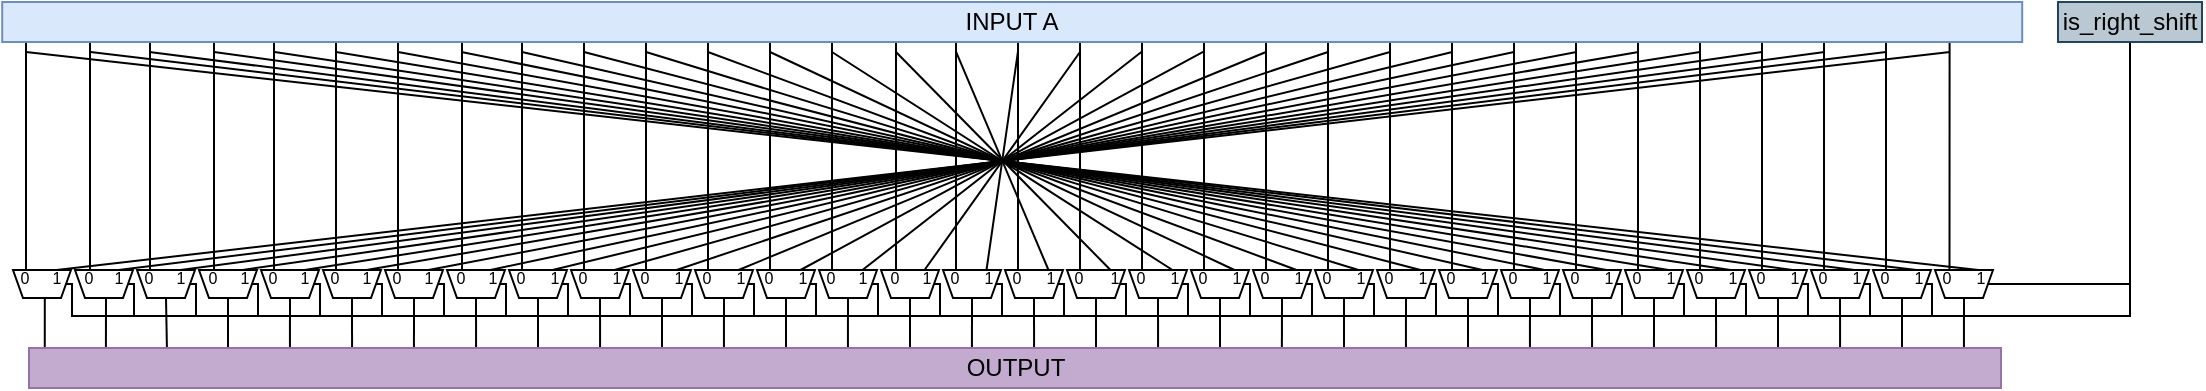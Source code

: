 <mxfile version="13.7.9" type="device"><diagram id="o21EIFnWNE2L9Ngr8Gtk" name="Page-1"><mxGraphModel dx="677" dy="1560" grid="1" gridSize="1" guides="1" tooltips="1" connect="1" arrows="1" fold="1" page="1" pageScale="1" pageWidth="827" pageHeight="1169" math="0" shadow="0"><root><mxCell id="0"/><mxCell id="1" parent="0"/><mxCell id="nOC_FETVp_22VeTKP3kL-166" style="edgeStyle=orthogonalEdgeStyle;rounded=0;orthogonalLoop=1;jettySize=auto;html=1;exitX=0.75;exitY=1;exitDx=0;exitDy=0;entryX=1;entryY=0.5;entryDx=0;entryDy=0;entryPerimeter=0;endArrow=none;endFill=0;fontSize=8;" edge="1" source="nOC_FETVp_22VeTKP3kL-168" parent="1"><mxGeometry relative="1" as="geometry"><mxPoint x="1262.6" y="-1089.36" as="targetPoint"/><Array as="points"><mxPoint x="1265" y="-1090"/><mxPoint x="1263" y="-1090"/></Array></mxGeometry></mxCell><mxCell id="nOC_FETVp_22VeTKP3kL-332" style="edgeStyle=none;rounded=0;orthogonalLoop=1;jettySize=auto;html=1;exitX=0.25;exitY=1;exitDx=0;exitDy=0;endArrow=none;endFill=0;" edge="1" parent="1" source="nOC_FETVp_22VeTKP3kL-168"><mxGeometry relative="1" as="geometry"><mxPoint x="303" y="-1080" as="targetPoint"/></mxGeometry></mxCell><mxCell id="nOC_FETVp_22VeTKP3kL-432" style="edgeStyle=orthogonalEdgeStyle;rounded=0;orthogonalLoop=1;jettySize=auto;html=1;exitX=0.5;exitY=0;exitDx=0;exitDy=0;endArrow=none;endFill=0;endSize=1;" edge="1" parent="1" source="nOC_FETVp_22VeTKP3kL-168"><mxGeometry relative="1" as="geometry"><mxPoint x="1271.95" y="-929" as="targetPoint"/></mxGeometry></mxCell><mxCell id="nOC_FETVp_22VeTKP3kL-168" value="" style="shape=trapezoid;perimeter=trapezoidPerimeter;whiteSpace=wrap;html=1;fixedSize=1;fontSize=8;direction=west;size=5;" vertex="1" parent="1"><mxGeometry x="1257.5" y="-971.0" width="29" height="14" as="geometry"/></mxCell><mxCell id="nOC_FETVp_22VeTKP3kL-169" value="1" style="text;html=1;resizable=0;autosize=1;align=center;verticalAlign=middle;points=[];fillColor=none;strokeColor=none;rounded=0;fontSize=8;" vertex="1" parent="1"><mxGeometry x="1272" y="-975" width="16" height="16" as="geometry"/></mxCell><mxCell id="nOC_FETVp_22VeTKP3kL-170" value="0" style="text;html=1;resizable=0;autosize=1;align=center;verticalAlign=middle;points=[];fillColor=none;strokeColor=none;rounded=0;fontSize=8;" vertex="1" parent="1"><mxGeometry x="1254.5" y="-975.0" width="16" height="16" as="geometry"/></mxCell><mxCell id="nOC_FETVp_22VeTKP3kL-335" style="edgeStyle=none;rounded=0;orthogonalLoop=1;jettySize=auto;html=1;exitX=0.25;exitY=1;exitDx=0;exitDy=0;endArrow=none;endFill=0;" edge="1" parent="1" source="nOC_FETVp_22VeTKP3kL-172"><mxGeometry relative="1" as="geometry"><mxPoint x="335.268" y="-1080" as="targetPoint"/></mxGeometry></mxCell><mxCell id="nOC_FETVp_22VeTKP3kL-431" style="edgeStyle=orthogonalEdgeStyle;rounded=0;orthogonalLoop=1;jettySize=auto;html=1;exitX=0.5;exitY=0;exitDx=0;exitDy=0;endArrow=none;endFill=0;endSize=1;" edge="1" parent="1" source="nOC_FETVp_22VeTKP3kL-172"><mxGeometry relative="1" as="geometry"><mxPoint x="1241" y="-929" as="targetPoint"/></mxGeometry></mxCell><mxCell id="nOC_FETVp_22VeTKP3kL-172" value="" style="shape=trapezoid;perimeter=trapezoidPerimeter;whiteSpace=wrap;html=1;fixedSize=1;fontSize=8;direction=west;size=5;" vertex="1" parent="1"><mxGeometry x="1226.5" y="-971.0" width="29" height="14" as="geometry"/></mxCell><mxCell id="nOC_FETVp_22VeTKP3kL-173" value="1" style="text;html=1;resizable=0;autosize=1;align=center;verticalAlign=middle;points=[];fillColor=none;strokeColor=none;rounded=0;fontSize=8;" vertex="1" parent="1"><mxGeometry x="1240.5" y="-975" width="16" height="16" as="geometry"/></mxCell><mxCell id="nOC_FETVp_22VeTKP3kL-174" style="edgeStyle=orthogonalEdgeStyle;rounded=0;orthogonalLoop=1;jettySize=auto;html=1;entryX=1;entryY=0.5;entryDx=0;entryDy=0;entryPerimeter=0;endArrow=none;endFill=0;endSize=2;strokeColor=#000000;fontSize=8;exitX=0.594;exitY=0.25;exitDx=0;exitDy=0;exitPerimeter=0;" edge="1" source="nOC_FETVp_22VeTKP3kL-175" parent="1"><mxGeometry relative="1" as="geometry"><mxPoint x="1231.6" y="-1089.36" as="targetPoint"/><Array as="points"><mxPoint x="1233" y="-1089"/><mxPoint x="1232" y="-1089"/></Array></mxGeometry></mxCell><mxCell id="nOC_FETVp_22VeTKP3kL-175" value="0" style="text;html=1;resizable=0;autosize=1;align=center;verticalAlign=middle;points=[];fillColor=none;strokeColor=none;rounded=0;fontSize=8;" vertex="1" parent="1"><mxGeometry x="1223.5" y="-975.0" width="16" height="16" as="geometry"/></mxCell><mxCell id="nOC_FETVp_22VeTKP3kL-337" style="edgeStyle=none;rounded=0;orthogonalLoop=1;jettySize=auto;html=1;exitX=0.25;exitY=1;exitDx=0;exitDy=0;endArrow=none;endFill=0;" edge="1" parent="1" source="nOC_FETVp_22VeTKP3kL-177"><mxGeometry relative="1" as="geometry"><mxPoint x="364.732" y="-1080" as="targetPoint"/></mxGeometry></mxCell><mxCell id="nOC_FETVp_22VeTKP3kL-369" style="edgeStyle=orthogonalEdgeStyle;rounded=0;orthogonalLoop=1;jettySize=auto;html=1;exitX=0;exitY=0.5;exitDx=0;exitDy=0;endArrow=none;endFill=0;endSize=1;" edge="1" parent="1" source="nOC_FETVp_22VeTKP3kL-177"><mxGeometry relative="1" as="geometry"><mxPoint x="1256" y="-948" as="targetPoint"/><Array as="points"><mxPoint x="1225" y="-964"/><mxPoint x="1225" y="-948"/></Array></mxGeometry></mxCell><mxCell id="nOC_FETVp_22VeTKP3kL-430" style="edgeStyle=orthogonalEdgeStyle;rounded=0;orthogonalLoop=1;jettySize=auto;html=1;exitX=0.5;exitY=0;exitDx=0;exitDy=0;endArrow=none;endFill=0;endSize=1;" edge="1" parent="1" source="nOC_FETVp_22VeTKP3kL-177"><mxGeometry relative="1" as="geometry"><mxPoint x="1210.05" y="-930" as="targetPoint"/></mxGeometry></mxCell><mxCell id="nOC_FETVp_22VeTKP3kL-177" value="" style="shape=trapezoid;perimeter=trapezoidPerimeter;whiteSpace=wrap;html=1;fixedSize=1;fontSize=8;direction=west;size=5;" vertex="1" parent="1"><mxGeometry x="1195.5" y="-971.0" width="29" height="14" as="geometry"/></mxCell><mxCell id="nOC_FETVp_22VeTKP3kL-178" value="1" style="text;html=1;resizable=0;autosize=1;align=center;verticalAlign=middle;points=[];fillColor=none;strokeColor=none;rounded=0;fontSize=8;" vertex="1" parent="1"><mxGeometry x="1210" y="-975" width="16" height="16" as="geometry"/></mxCell><mxCell id="nOC_FETVp_22VeTKP3kL-179" style="edgeStyle=orthogonalEdgeStyle;rounded=0;orthogonalLoop=1;jettySize=auto;html=1;entryX=1;entryY=0.5;entryDx=0;entryDy=0;entryPerimeter=0;endArrow=none;endFill=0;endSize=2;strokeColor=#000000;fontSize=8;exitX=0.594;exitY=0.25;exitDx=0;exitDy=0;exitPerimeter=0;" edge="1" source="nOC_FETVp_22VeTKP3kL-180" parent="1"><mxGeometry relative="1" as="geometry"><mxPoint x="1200.6" y="-1089.36" as="targetPoint"/><Array as="points"><mxPoint x="1202" y="-1089"/><mxPoint x="1201" y="-1089"/></Array></mxGeometry></mxCell><mxCell id="nOC_FETVp_22VeTKP3kL-180" value="0" style="text;html=1;resizable=0;autosize=1;align=center;verticalAlign=middle;points=[];fillColor=none;strokeColor=none;rounded=0;fontSize=8;" vertex="1" parent="1"><mxGeometry x="1192.5" y="-975.0" width="16" height="16" as="geometry"/></mxCell><mxCell id="nOC_FETVp_22VeTKP3kL-339" style="edgeStyle=none;rounded=0;orthogonalLoop=1;jettySize=auto;html=1;exitX=0.25;exitY=1;exitDx=0;exitDy=0;endArrow=none;endFill=0;" edge="1" parent="1" source="nOC_FETVp_22VeTKP3kL-182"><mxGeometry relative="1" as="geometry"><mxPoint x="397" y="-1080" as="targetPoint"/></mxGeometry></mxCell><mxCell id="nOC_FETVp_22VeTKP3kL-370" style="edgeStyle=orthogonalEdgeStyle;rounded=0;orthogonalLoop=1;jettySize=auto;html=1;exitX=0;exitY=0.5;exitDx=0;exitDy=0;endArrow=none;endFill=0;endSize=1;" edge="1" parent="1" source="nOC_FETVp_22VeTKP3kL-182"><mxGeometry relative="1" as="geometry"><mxPoint x="1225" y="-948" as="targetPoint"/><Array as="points"><mxPoint x="1194" y="-964"/><mxPoint x="1194" y="-948"/></Array></mxGeometry></mxCell><mxCell id="nOC_FETVp_22VeTKP3kL-429" style="edgeStyle=orthogonalEdgeStyle;rounded=0;orthogonalLoop=1;jettySize=auto;html=1;exitX=0.5;exitY=0;exitDx=0;exitDy=0;endArrow=none;endFill=0;endSize=1;" edge="1" parent="1" source="nOC_FETVp_22VeTKP3kL-182"><mxGeometry relative="1" as="geometry"><mxPoint x="1178.989" y="-929" as="targetPoint"/></mxGeometry></mxCell><mxCell id="nOC_FETVp_22VeTKP3kL-182" value="" style="shape=trapezoid;perimeter=trapezoidPerimeter;whiteSpace=wrap;html=1;fixedSize=1;fontSize=8;direction=west;size=5;" vertex="1" parent="1"><mxGeometry x="1164.5" y="-971.0" width="29" height="14" as="geometry"/></mxCell><mxCell id="nOC_FETVp_22VeTKP3kL-183" value="1" style="text;html=1;resizable=0;autosize=1;align=center;verticalAlign=middle;points=[];fillColor=none;strokeColor=none;rounded=0;fontSize=8;" vertex="1" parent="1"><mxGeometry x="1179" y="-975" width="16" height="16" as="geometry"/></mxCell><mxCell id="nOC_FETVp_22VeTKP3kL-184" style="edgeStyle=orthogonalEdgeStyle;rounded=0;orthogonalLoop=1;jettySize=auto;html=1;entryX=1;entryY=0.5;entryDx=0;entryDy=0;entryPerimeter=0;endArrow=none;endFill=0;endSize=2;strokeColor=#000000;fontSize=8;exitX=0.594;exitY=0.25;exitDx=0;exitDy=0;exitPerimeter=0;" edge="1" source="nOC_FETVp_22VeTKP3kL-185" parent="1"><mxGeometry relative="1" as="geometry"><mxPoint x="1169.6" y="-1089.36" as="targetPoint"/><Array as="points"><mxPoint x="1171" y="-1089"/><mxPoint x="1170" y="-1089"/></Array></mxGeometry></mxCell><mxCell id="nOC_FETVp_22VeTKP3kL-185" value="0" style="text;html=1;resizable=0;autosize=1;align=center;verticalAlign=middle;points=[];fillColor=none;strokeColor=none;rounded=0;fontSize=8;" vertex="1" parent="1"><mxGeometry x="1161.5" y="-975.0" width="16" height="16" as="geometry"/></mxCell><mxCell id="nOC_FETVp_22VeTKP3kL-341" style="edgeStyle=none;rounded=0;orthogonalLoop=1;jettySize=auto;html=1;exitX=0.25;exitY=1;exitDx=0;exitDy=0;endArrow=none;endFill=0;" edge="1" parent="1" source="nOC_FETVp_22VeTKP3kL-187"><mxGeometry relative="1" as="geometry"><mxPoint x="427.268" y="-1080" as="targetPoint"/></mxGeometry></mxCell><mxCell id="nOC_FETVp_22VeTKP3kL-371" style="edgeStyle=orthogonalEdgeStyle;rounded=0;orthogonalLoop=1;jettySize=auto;html=1;exitX=0;exitY=0.5;exitDx=0;exitDy=0;endArrow=none;endFill=0;endSize=1;" edge="1" parent="1" source="nOC_FETVp_22VeTKP3kL-187"><mxGeometry relative="1" as="geometry"><mxPoint x="1194" y="-948" as="targetPoint"/><Array as="points"><mxPoint x="1163" y="-964"/><mxPoint x="1163" y="-948"/></Array></mxGeometry></mxCell><mxCell id="nOC_FETVp_22VeTKP3kL-428" style="edgeStyle=orthogonalEdgeStyle;rounded=0;orthogonalLoop=1;jettySize=auto;html=1;exitX=0.5;exitY=0;exitDx=0;exitDy=0;endArrow=none;endFill=0;endSize=1;" edge="1" parent="1" source="nOC_FETVp_22VeTKP3kL-187"><mxGeometry relative="1" as="geometry"><mxPoint x="1148.039" y="-928" as="targetPoint"/></mxGeometry></mxCell><mxCell id="nOC_FETVp_22VeTKP3kL-187" value="" style="shape=trapezoid;perimeter=trapezoidPerimeter;whiteSpace=wrap;html=1;fixedSize=1;fontSize=8;direction=west;size=5;" vertex="1" parent="1"><mxGeometry x="1133.5" y="-971.0" width="29" height="14" as="geometry"/></mxCell><mxCell id="nOC_FETVp_22VeTKP3kL-188" value="1" style="text;html=1;resizable=0;autosize=1;align=center;verticalAlign=middle;points=[];fillColor=none;strokeColor=none;rounded=0;fontSize=8;" vertex="1" parent="1"><mxGeometry x="1148" y="-975" width="16" height="16" as="geometry"/></mxCell><mxCell id="nOC_FETVp_22VeTKP3kL-189" style="edgeStyle=orthogonalEdgeStyle;rounded=0;orthogonalLoop=1;jettySize=auto;html=1;entryX=1;entryY=0.5;entryDx=0;entryDy=0;entryPerimeter=0;endArrow=none;endFill=0;endSize=2;strokeColor=#000000;fontSize=8;exitX=0.594;exitY=0.25;exitDx=0;exitDy=0;exitPerimeter=0;" edge="1" source="nOC_FETVp_22VeTKP3kL-190" parent="1"><mxGeometry relative="1" as="geometry"><mxPoint x="1138.6" y="-1089.36" as="targetPoint"/><Array as="points"><mxPoint x="1140" y="-1089"/><mxPoint x="1139" y="-1089"/></Array></mxGeometry></mxCell><mxCell id="nOC_FETVp_22VeTKP3kL-190" value="0" style="text;html=1;resizable=0;autosize=1;align=center;verticalAlign=middle;points=[];fillColor=none;strokeColor=none;rounded=0;fontSize=8;" vertex="1" parent="1"><mxGeometry x="1130.5" y="-975.0" width="16" height="16" as="geometry"/></mxCell><mxCell id="nOC_FETVp_22VeTKP3kL-343" style="edgeStyle=none;rounded=0;orthogonalLoop=1;jettySize=auto;html=1;exitX=0.25;exitY=1;exitDx=0;exitDy=0;endArrow=none;endFill=0;" edge="1" parent="1" source="nOC_FETVp_22VeTKP3kL-192"><mxGeometry relative="1" as="geometry"><mxPoint x="458" y="-1080" as="targetPoint"/></mxGeometry></mxCell><mxCell id="nOC_FETVp_22VeTKP3kL-372" style="edgeStyle=orthogonalEdgeStyle;rounded=0;orthogonalLoop=1;jettySize=auto;html=1;exitX=0;exitY=0.5;exitDx=0;exitDy=0;endArrow=none;endFill=0;endSize=1;" edge="1" parent="1" source="nOC_FETVp_22VeTKP3kL-192"><mxGeometry relative="1" as="geometry"><mxPoint x="1163" y="-948" as="targetPoint"/><Array as="points"><mxPoint x="1132" y="-964"/><mxPoint x="1132" y="-948"/></Array></mxGeometry></mxCell><mxCell id="nOC_FETVp_22VeTKP3kL-427" style="edgeStyle=orthogonalEdgeStyle;rounded=0;orthogonalLoop=1;jettySize=auto;html=1;exitX=0.5;exitY=0;exitDx=0;exitDy=0;endArrow=none;endFill=0;endSize=1;" edge="1" parent="1" source="nOC_FETVp_22VeTKP3kL-192"><mxGeometry relative="1" as="geometry"><mxPoint x="1116.978" y="-928" as="targetPoint"/></mxGeometry></mxCell><mxCell id="nOC_FETVp_22VeTKP3kL-192" value="" style="shape=trapezoid;perimeter=trapezoidPerimeter;whiteSpace=wrap;html=1;fixedSize=1;fontSize=8;direction=west;size=5;" vertex="1" parent="1"><mxGeometry x="1102.5" y="-971.0" width="29" height="14" as="geometry"/></mxCell><mxCell id="nOC_FETVp_22VeTKP3kL-193" value="1" style="text;html=1;resizable=0;autosize=1;align=center;verticalAlign=middle;points=[];fillColor=none;strokeColor=none;rounded=0;fontSize=8;" vertex="1" parent="1"><mxGeometry x="1117" y="-975" width="16" height="16" as="geometry"/></mxCell><mxCell id="nOC_FETVp_22VeTKP3kL-194" style="edgeStyle=orthogonalEdgeStyle;rounded=0;orthogonalLoop=1;jettySize=auto;html=1;entryX=1;entryY=0.5;entryDx=0;entryDy=0;entryPerimeter=0;endArrow=none;endFill=0;endSize=2;strokeColor=#000000;fontSize=8;exitX=0.594;exitY=0.25;exitDx=0;exitDy=0;exitPerimeter=0;" edge="1" source="nOC_FETVp_22VeTKP3kL-195" parent="1"><mxGeometry relative="1" as="geometry"><mxPoint x="1107.6" y="-1089.36" as="targetPoint"/><Array as="points"><mxPoint x="1109" y="-1089"/><mxPoint x="1108" y="-1089"/></Array></mxGeometry></mxCell><mxCell id="nOC_FETVp_22VeTKP3kL-195" value="0" style="text;html=1;resizable=0;autosize=1;align=center;verticalAlign=middle;points=[];fillColor=none;strokeColor=none;rounded=0;fontSize=8;" vertex="1" parent="1"><mxGeometry x="1099.5" y="-975.0" width="16" height="16" as="geometry"/></mxCell><mxCell id="nOC_FETVp_22VeTKP3kL-345" style="edgeStyle=none;rounded=0;orthogonalLoop=1;jettySize=auto;html=1;exitX=0.25;exitY=1;exitDx=0;exitDy=0;endArrow=none;endFill=0;" edge="1" parent="1" source="nOC_FETVp_22VeTKP3kL-197"><mxGeometry relative="1" as="geometry"><mxPoint x="489" y="-1080" as="targetPoint"/></mxGeometry></mxCell><mxCell id="nOC_FETVp_22VeTKP3kL-373" style="edgeStyle=orthogonalEdgeStyle;rounded=0;orthogonalLoop=1;jettySize=auto;html=1;exitX=0;exitY=0.5;exitDx=0;exitDy=0;endArrow=none;endFill=0;endSize=1;" edge="1" parent="1" source="nOC_FETVp_22VeTKP3kL-197"><mxGeometry relative="1" as="geometry"><mxPoint x="1132" y="-948" as="targetPoint"/><Array as="points"><mxPoint x="1101" y="-964"/><mxPoint x="1101" y="-948"/></Array></mxGeometry></mxCell><mxCell id="nOC_FETVp_22VeTKP3kL-426" style="edgeStyle=orthogonalEdgeStyle;rounded=0;orthogonalLoop=1;jettySize=auto;html=1;exitX=0.5;exitY=0;exitDx=0;exitDy=0;endArrow=none;endFill=0;endSize=1;" edge="1" parent="1" source="nOC_FETVp_22VeTKP3kL-197"><mxGeometry relative="1" as="geometry"><mxPoint x="1086.028" y="-928" as="targetPoint"/></mxGeometry></mxCell><mxCell id="nOC_FETVp_22VeTKP3kL-197" value="" style="shape=trapezoid;perimeter=trapezoidPerimeter;whiteSpace=wrap;html=1;fixedSize=1;fontSize=8;direction=west;size=5;" vertex="1" parent="1"><mxGeometry x="1071.5" y="-971.0" width="29" height="14" as="geometry"/></mxCell><mxCell id="nOC_FETVp_22VeTKP3kL-198" value="1" style="text;html=1;resizable=0;autosize=1;align=center;verticalAlign=middle;points=[];fillColor=none;strokeColor=none;rounded=0;fontSize=8;" vertex="1" parent="1"><mxGeometry x="1086" y="-975" width="16" height="16" as="geometry"/></mxCell><mxCell id="nOC_FETVp_22VeTKP3kL-199" style="edgeStyle=orthogonalEdgeStyle;rounded=0;orthogonalLoop=1;jettySize=auto;html=1;entryX=1;entryY=0.5;entryDx=0;entryDy=0;entryPerimeter=0;endArrow=none;endFill=0;endSize=2;strokeColor=#000000;fontSize=8;exitX=0.594;exitY=0.25;exitDx=0;exitDy=0;exitPerimeter=0;" edge="1" source="nOC_FETVp_22VeTKP3kL-200" parent="1"><mxGeometry relative="1" as="geometry"><mxPoint x="1076.6" y="-1089.36" as="targetPoint"/><Array as="points"><mxPoint x="1078" y="-1089"/><mxPoint x="1077" y="-1089"/></Array></mxGeometry></mxCell><mxCell id="nOC_FETVp_22VeTKP3kL-200" value="0" style="text;html=1;resizable=0;autosize=1;align=center;verticalAlign=middle;points=[];fillColor=none;strokeColor=none;rounded=0;fontSize=8;" vertex="1" parent="1"><mxGeometry x="1068.5" y="-975.0" width="16" height="16" as="geometry"/></mxCell><mxCell id="nOC_FETVp_22VeTKP3kL-347" style="edgeStyle=none;rounded=0;orthogonalLoop=1;jettySize=auto;html=1;exitX=0.25;exitY=1;exitDx=0;exitDy=0;endArrow=none;endFill=0;" edge="1" parent="1" source="nOC_FETVp_22VeTKP3kL-202"><mxGeometry relative="1" as="geometry"><mxPoint x="520.677" y="-1080" as="targetPoint"/></mxGeometry></mxCell><mxCell id="nOC_FETVp_22VeTKP3kL-374" style="edgeStyle=orthogonalEdgeStyle;rounded=0;orthogonalLoop=1;jettySize=auto;html=1;exitX=0;exitY=0.5;exitDx=0;exitDy=0;endArrow=none;endFill=0;endSize=1;" edge="1" parent="1" source="nOC_FETVp_22VeTKP3kL-202"><mxGeometry relative="1" as="geometry"><mxPoint x="1101" y="-948" as="targetPoint"/><Array as="points"><mxPoint x="1070" y="-964"/><mxPoint x="1070" y="-948"/></Array></mxGeometry></mxCell><mxCell id="nOC_FETVp_22VeTKP3kL-425" style="edgeStyle=orthogonalEdgeStyle;rounded=0;orthogonalLoop=1;jettySize=auto;html=1;exitX=0.5;exitY=0;exitDx=0;exitDy=0;endArrow=none;endFill=0;endSize=1;" edge="1" parent="1" source="nOC_FETVp_22VeTKP3kL-202"><mxGeometry relative="1" as="geometry"><mxPoint x="1054.966" y="-929" as="targetPoint"/></mxGeometry></mxCell><mxCell id="nOC_FETVp_22VeTKP3kL-202" value="" style="shape=trapezoid;perimeter=trapezoidPerimeter;whiteSpace=wrap;html=1;fixedSize=1;fontSize=8;direction=west;size=5;" vertex="1" parent="1"><mxGeometry x="1040.5" y="-971.0" width="29" height="14" as="geometry"/></mxCell><mxCell id="nOC_FETVp_22VeTKP3kL-203" value="1" style="text;html=1;resizable=0;autosize=1;align=center;verticalAlign=middle;points=[];fillColor=none;strokeColor=none;rounded=0;fontSize=8;" vertex="1" parent="1"><mxGeometry x="1055" y="-975.0" width="16" height="16" as="geometry"/></mxCell><mxCell id="nOC_FETVp_22VeTKP3kL-204" style="edgeStyle=orthogonalEdgeStyle;rounded=0;orthogonalLoop=1;jettySize=auto;html=1;entryX=1;entryY=0.5;entryDx=0;entryDy=0;entryPerimeter=0;endArrow=none;endFill=0;endSize=2;strokeColor=#000000;fontSize=8;exitX=0.594;exitY=0.25;exitDx=0;exitDy=0;exitPerimeter=0;" edge="1" source="nOC_FETVp_22VeTKP3kL-205" parent="1"><mxGeometry relative="1" as="geometry"><mxPoint x="1045.6" y="-1089.36" as="targetPoint"/><Array as="points"><mxPoint x="1047" y="-1088"/><mxPoint x="1046" y="-1088"/></Array></mxGeometry></mxCell><mxCell id="nOC_FETVp_22VeTKP3kL-205" value="0" style="text;html=1;resizable=0;autosize=1;align=center;verticalAlign=middle;points=[];fillColor=none;strokeColor=none;rounded=0;fontSize=8;" vertex="1" parent="1"><mxGeometry x="1037.5" y="-975.0" width="16" height="16" as="geometry"/></mxCell><mxCell id="nOC_FETVp_22VeTKP3kL-349" style="edgeStyle=none;rounded=0;orthogonalLoop=1;jettySize=auto;html=1;exitX=0.25;exitY=1;exitDx=0;exitDy=0;endArrow=none;endFill=0;" edge="1" parent="1" source="nOC_FETVp_22VeTKP3kL-207"><mxGeometry relative="1" as="geometry"><mxPoint x="551" y="-1080" as="targetPoint"/></mxGeometry></mxCell><mxCell id="nOC_FETVp_22VeTKP3kL-375" style="edgeStyle=orthogonalEdgeStyle;rounded=0;orthogonalLoop=1;jettySize=auto;html=1;exitX=0;exitY=0.5;exitDx=0;exitDy=0;endArrow=none;endFill=0;endSize=1;" edge="1" parent="1" source="nOC_FETVp_22VeTKP3kL-207"><mxGeometry relative="1" as="geometry"><mxPoint x="1070" y="-948" as="targetPoint"/><Array as="points"><mxPoint x="1039" y="-964"/><mxPoint x="1039" y="-948"/></Array></mxGeometry></mxCell><mxCell id="nOC_FETVp_22VeTKP3kL-424" style="edgeStyle=orthogonalEdgeStyle;rounded=0;orthogonalLoop=1;jettySize=auto;html=1;exitX=0.5;exitY=0;exitDx=0;exitDy=0;endArrow=none;endFill=0;endSize=1;" edge="1" parent="1" source="nOC_FETVp_22VeTKP3kL-207"><mxGeometry relative="1" as="geometry"><mxPoint x="1024.017" y="-929" as="targetPoint"/></mxGeometry></mxCell><mxCell id="nOC_FETVp_22VeTKP3kL-207" value="" style="shape=trapezoid;perimeter=trapezoidPerimeter;whiteSpace=wrap;html=1;fixedSize=1;fontSize=8;direction=west;size=5;" vertex="1" parent="1"><mxGeometry x="1009.5" y="-971.0" width="29" height="14" as="geometry"/></mxCell><mxCell id="nOC_FETVp_22VeTKP3kL-208" value="1" style="text;html=1;resizable=0;autosize=1;align=center;verticalAlign=middle;points=[];fillColor=none;strokeColor=none;rounded=0;fontSize=8;" vertex="1" parent="1"><mxGeometry x="1024" y="-975" width="16" height="16" as="geometry"/></mxCell><mxCell id="nOC_FETVp_22VeTKP3kL-209" style="edgeStyle=orthogonalEdgeStyle;rounded=0;orthogonalLoop=1;jettySize=auto;html=1;entryX=1;entryY=0.5;entryDx=0;entryDy=0;entryPerimeter=0;endArrow=none;endFill=0;endSize=2;strokeColor=#000000;fontSize=8;exitX=0.594;exitY=0.25;exitDx=0;exitDy=0;exitPerimeter=0;" edge="1" source="nOC_FETVp_22VeTKP3kL-210" parent="1"><mxGeometry relative="1" as="geometry"><mxPoint x="1014.6" y="-1089.36" as="targetPoint"/><Array as="points"><mxPoint x="1016" y="-1089"/><mxPoint x="1015" y="-1089"/></Array></mxGeometry></mxCell><mxCell id="nOC_FETVp_22VeTKP3kL-210" value="0" style="text;html=1;resizable=0;autosize=1;align=center;verticalAlign=middle;points=[];fillColor=none;strokeColor=none;rounded=0;fontSize=8;" vertex="1" parent="1"><mxGeometry x="1006.5" y="-975.0" width="16" height="16" as="geometry"/></mxCell><mxCell id="nOC_FETVp_22VeTKP3kL-351" style="edgeStyle=none;rounded=0;orthogonalLoop=1;jettySize=auto;html=1;exitX=0.25;exitY=1;exitDx=0;exitDy=0;endArrow=none;endFill=0;" edge="1" parent="1" source="nOC_FETVp_22VeTKP3kL-212"><mxGeometry relative="1" as="geometry"><mxPoint x="582" y="-1080" as="targetPoint"/></mxGeometry></mxCell><mxCell id="nOC_FETVp_22VeTKP3kL-376" style="edgeStyle=orthogonalEdgeStyle;rounded=0;orthogonalLoop=1;jettySize=auto;html=1;exitX=0;exitY=0.5;exitDx=0;exitDy=0;endArrow=none;endFill=0;endSize=1;" edge="1" parent="1" source="nOC_FETVp_22VeTKP3kL-212"><mxGeometry relative="1" as="geometry"><mxPoint x="1039" y="-948" as="targetPoint"/><Array as="points"><mxPoint x="1008" y="-964"/><mxPoint x="1008" y="-948"/></Array></mxGeometry></mxCell><mxCell id="nOC_FETVp_22VeTKP3kL-423" style="edgeStyle=orthogonalEdgeStyle;rounded=0;orthogonalLoop=1;jettySize=auto;html=1;exitX=0.5;exitY=0;exitDx=0;exitDy=0;endArrow=none;endFill=0;endSize=1;" edge="1" parent="1" source="nOC_FETVp_22VeTKP3kL-212"><mxGeometry relative="1" as="geometry"><mxPoint x="992.955" y="-929" as="targetPoint"/></mxGeometry></mxCell><mxCell id="nOC_FETVp_22VeTKP3kL-212" value="" style="shape=trapezoid;perimeter=trapezoidPerimeter;whiteSpace=wrap;html=1;fixedSize=1;fontSize=8;direction=west;size=5;" vertex="1" parent="1"><mxGeometry x="978.5" y="-971.0" width="29" height="14" as="geometry"/></mxCell><mxCell id="nOC_FETVp_22VeTKP3kL-213" value="1" style="text;html=1;resizable=0;autosize=1;align=center;verticalAlign=middle;points=[];fillColor=none;strokeColor=none;rounded=0;fontSize=8;" vertex="1" parent="1"><mxGeometry x="993" y="-975" width="16" height="16" as="geometry"/></mxCell><mxCell id="nOC_FETVp_22VeTKP3kL-214" style="edgeStyle=orthogonalEdgeStyle;rounded=0;orthogonalLoop=1;jettySize=auto;html=1;entryX=1;entryY=0.5;entryDx=0;entryDy=0;entryPerimeter=0;endArrow=none;endFill=0;endSize=2;strokeColor=#000000;fontSize=8;exitX=0.594;exitY=0.25;exitDx=0;exitDy=0;exitPerimeter=0;" edge="1" source="nOC_FETVp_22VeTKP3kL-215" parent="1"><mxGeometry relative="1" as="geometry"><mxPoint x="983.6" y="-1089.36" as="targetPoint"/><Array as="points"><mxPoint x="985" y="-1090"/><mxPoint x="984" y="-1090"/></Array></mxGeometry></mxCell><mxCell id="nOC_FETVp_22VeTKP3kL-215" value="0" style="text;html=1;resizable=0;autosize=1;align=center;verticalAlign=middle;points=[];fillColor=none;strokeColor=none;rounded=0;fontSize=8;" vertex="1" parent="1"><mxGeometry x="975.5" y="-975.0" width="16" height="16" as="geometry"/></mxCell><mxCell id="nOC_FETVp_22VeTKP3kL-353" style="edgeStyle=none;rounded=0;orthogonalLoop=1;jettySize=auto;html=1;exitX=0.25;exitY=1;exitDx=0;exitDy=0;endArrow=none;endFill=0;" edge="1" parent="1" source="nOC_FETVp_22VeTKP3kL-217"><mxGeometry relative="1" as="geometry"><mxPoint x="613" y="-1080" as="targetPoint"/></mxGeometry></mxCell><mxCell id="nOC_FETVp_22VeTKP3kL-377" style="edgeStyle=orthogonalEdgeStyle;rounded=0;orthogonalLoop=1;jettySize=auto;html=1;exitX=0;exitY=0.5;exitDx=0;exitDy=0;endArrow=none;endFill=0;endSize=1;" edge="1" parent="1" source="nOC_FETVp_22VeTKP3kL-217"><mxGeometry relative="1" as="geometry"><mxPoint x="1008" y="-948" as="targetPoint"/><Array as="points"><mxPoint x="977" y="-964"/><mxPoint x="977" y="-948"/></Array></mxGeometry></mxCell><mxCell id="nOC_FETVp_22VeTKP3kL-422" style="edgeStyle=orthogonalEdgeStyle;rounded=0;orthogonalLoop=1;jettySize=auto;html=1;exitX=0.5;exitY=0;exitDx=0;exitDy=0;endArrow=none;endFill=0;endSize=1;" edge="1" parent="1" source="nOC_FETVp_22VeTKP3kL-217"><mxGeometry relative="1" as="geometry"><mxPoint x="962.006" y="-930" as="targetPoint"/></mxGeometry></mxCell><mxCell id="nOC_FETVp_22VeTKP3kL-217" value="" style="shape=trapezoid;perimeter=trapezoidPerimeter;whiteSpace=wrap;html=1;fixedSize=1;fontSize=8;direction=west;size=5;" vertex="1" parent="1"><mxGeometry x="947.5" y="-971.0" width="29" height="14" as="geometry"/></mxCell><mxCell id="nOC_FETVp_22VeTKP3kL-218" value="1" style="text;html=1;resizable=0;autosize=1;align=center;verticalAlign=middle;points=[];fillColor=none;strokeColor=none;rounded=0;fontSize=8;" vertex="1" parent="1"><mxGeometry x="962" y="-975" width="16" height="16" as="geometry"/></mxCell><mxCell id="nOC_FETVp_22VeTKP3kL-219" style="edgeStyle=orthogonalEdgeStyle;rounded=0;orthogonalLoop=1;jettySize=auto;html=1;entryX=1;entryY=0.5;entryDx=0;entryDy=0;entryPerimeter=0;endArrow=none;endFill=0;endSize=2;strokeColor=#000000;fontSize=8;exitX=0.594;exitY=0.25;exitDx=0;exitDy=0;exitPerimeter=0;" edge="1" source="nOC_FETVp_22VeTKP3kL-220" parent="1"><mxGeometry relative="1" as="geometry"><mxPoint x="952.6" y="-1089.36" as="targetPoint"/><Array as="points"><mxPoint x="954" y="-1089"/><mxPoint x="953" y="-1089"/></Array></mxGeometry></mxCell><mxCell id="nOC_FETVp_22VeTKP3kL-220" value="0" style="text;html=1;resizable=0;autosize=1;align=center;verticalAlign=middle;points=[];fillColor=none;strokeColor=none;rounded=0;fontSize=8;" vertex="1" parent="1"><mxGeometry x="944.5" y="-975.0" width="16" height="16" as="geometry"/></mxCell><mxCell id="nOC_FETVp_22VeTKP3kL-378" style="edgeStyle=orthogonalEdgeStyle;rounded=0;orthogonalLoop=1;jettySize=auto;html=1;exitX=0;exitY=0.5;exitDx=0;exitDy=0;endArrow=none;endFill=0;endSize=1;" edge="1" parent="1" source="nOC_FETVp_22VeTKP3kL-222"><mxGeometry relative="1" as="geometry"><mxPoint x="977" y="-948" as="targetPoint"/><Array as="points"><mxPoint x="946" y="-964"/><mxPoint x="946" y="-948"/></Array></mxGeometry></mxCell><mxCell id="nOC_FETVp_22VeTKP3kL-421" style="edgeStyle=orthogonalEdgeStyle;rounded=0;orthogonalLoop=1;jettySize=auto;html=1;exitX=0.5;exitY=0;exitDx=0;exitDy=0;endArrow=none;endFill=0;endSize=1;" edge="1" parent="1" source="nOC_FETVp_22VeTKP3kL-222"><mxGeometry relative="1" as="geometry"><mxPoint x="930.944" y="-930" as="targetPoint"/></mxGeometry></mxCell><mxCell id="nOC_FETVp_22VeTKP3kL-222" value="" style="shape=trapezoid;perimeter=trapezoidPerimeter;whiteSpace=wrap;html=1;fixedSize=1;fontSize=8;direction=west;size=5;" vertex="1" parent="1"><mxGeometry x="916.5" y="-971.0" width="29" height="14" as="geometry"/></mxCell><mxCell id="nOC_FETVp_22VeTKP3kL-223" value="1" style="text;html=1;resizable=0;autosize=1;align=center;verticalAlign=middle;points=[];fillColor=none;strokeColor=none;rounded=0;fontSize=8;" vertex="1" parent="1"><mxGeometry x="931" y="-975" width="16" height="16" as="geometry"/></mxCell><mxCell id="nOC_FETVp_22VeTKP3kL-224" style="edgeStyle=orthogonalEdgeStyle;rounded=0;orthogonalLoop=1;jettySize=auto;html=1;entryX=1;entryY=0.5;entryDx=0;entryDy=0;entryPerimeter=0;endArrow=none;endFill=0;endSize=2;strokeColor=#000000;fontSize=8;exitX=0.594;exitY=0.25;exitDx=0;exitDy=0;exitPerimeter=0;" edge="1" source="nOC_FETVp_22VeTKP3kL-225" parent="1"><mxGeometry relative="1" as="geometry"><mxPoint x="921.6" y="-1089.36" as="targetPoint"/><Array as="points"><mxPoint x="923" y="-1089"/><mxPoint x="922" y="-1089"/></Array></mxGeometry></mxCell><mxCell id="nOC_FETVp_22VeTKP3kL-225" value="0" style="text;html=1;resizable=0;autosize=1;align=center;verticalAlign=middle;points=[];fillColor=none;strokeColor=none;rounded=0;fontSize=8;" vertex="1" parent="1"><mxGeometry x="913.5" y="-975.0" width="16" height="16" as="geometry"/></mxCell><mxCell id="nOC_FETVp_22VeTKP3kL-355" style="edgeStyle=none;rounded=0;orthogonalLoop=1;jettySize=auto;html=1;exitX=0.25;exitY=1;exitDx=0;exitDy=0;endArrow=none;endFill=0;" edge="1" parent="1" source="nOC_FETVp_22VeTKP3kL-222"><mxGeometry relative="1" as="geometry"><mxPoint x="644" y="-1080" as="targetPoint"/></mxGeometry></mxCell><mxCell id="nOC_FETVp_22VeTKP3kL-357" style="edgeStyle=none;rounded=0;orthogonalLoop=1;jettySize=auto;html=1;exitX=0.25;exitY=1;exitDx=0;exitDy=0;endArrow=none;endFill=0;" edge="1" parent="1" source="nOC_FETVp_22VeTKP3kL-227"><mxGeometry relative="1" as="geometry"><mxPoint x="675" y="-1080" as="targetPoint"/></mxGeometry></mxCell><mxCell id="nOC_FETVp_22VeTKP3kL-379" style="edgeStyle=orthogonalEdgeStyle;rounded=0;orthogonalLoop=1;jettySize=auto;html=1;exitX=0;exitY=0.5;exitDx=0;exitDy=0;endArrow=none;endFill=0;endSize=1;" edge="1" parent="1" source="nOC_FETVp_22VeTKP3kL-227"><mxGeometry relative="1" as="geometry"><mxPoint x="946" y="-948" as="targetPoint"/><Array as="points"><mxPoint x="915" y="-964"/><mxPoint x="915" y="-948"/></Array></mxGeometry></mxCell><mxCell id="nOC_FETVp_22VeTKP3kL-420" style="edgeStyle=orthogonalEdgeStyle;rounded=0;orthogonalLoop=1;jettySize=auto;html=1;exitX=0.5;exitY=0;exitDx=0;exitDy=0;endArrow=none;endFill=0;endSize=1;" edge="1" parent="1" source="nOC_FETVp_22VeTKP3kL-227"><mxGeometry relative="1" as="geometry"><mxPoint x="899.994" y="-928" as="targetPoint"/></mxGeometry></mxCell><mxCell id="nOC_FETVp_22VeTKP3kL-227" value="" style="shape=trapezoid;perimeter=trapezoidPerimeter;whiteSpace=wrap;html=1;fixedSize=1;fontSize=8;direction=west;size=5;" vertex="1" parent="1"><mxGeometry x="885.5" y="-971.0" width="29" height="14" as="geometry"/></mxCell><mxCell id="nOC_FETVp_22VeTKP3kL-228" value="1" style="text;html=1;resizable=0;autosize=1;align=center;verticalAlign=middle;points=[];fillColor=none;strokeColor=none;rounded=0;fontSize=8;" vertex="1" parent="1"><mxGeometry x="900" y="-975" width="16" height="16" as="geometry"/></mxCell><mxCell id="nOC_FETVp_22VeTKP3kL-229" style="edgeStyle=orthogonalEdgeStyle;rounded=0;orthogonalLoop=1;jettySize=auto;html=1;entryX=1;entryY=0.5;entryDx=0;entryDy=0;entryPerimeter=0;endArrow=none;endFill=0;endSize=2;strokeColor=#000000;fontSize=8;exitX=0.594;exitY=0.25;exitDx=0;exitDy=0;exitPerimeter=0;" edge="1" source="nOC_FETVp_22VeTKP3kL-230" parent="1"><mxGeometry relative="1" as="geometry"><mxPoint x="890.6" y="-1089.36" as="targetPoint"/><Array as="points"><mxPoint x="892" y="-1089"/><mxPoint x="891" y="-1089"/></Array></mxGeometry></mxCell><mxCell id="nOC_FETVp_22VeTKP3kL-230" value="0" style="text;html=1;resizable=0;autosize=1;align=center;verticalAlign=middle;points=[];fillColor=none;strokeColor=none;rounded=0;fontSize=8;" vertex="1" parent="1"><mxGeometry x="882.5" y="-975.0" width="16" height="16" as="geometry"/></mxCell><mxCell id="nOC_FETVp_22VeTKP3kL-359" style="edgeStyle=none;rounded=0;orthogonalLoop=1;jettySize=auto;html=1;exitX=0.25;exitY=1;exitDx=0;exitDy=0;endArrow=none;endFill=0;" edge="1" parent="1" source="nOC_FETVp_22VeTKP3kL-232"><mxGeometry relative="1" as="geometry"><mxPoint x="706" y="-1080" as="targetPoint"/></mxGeometry></mxCell><mxCell id="nOC_FETVp_22VeTKP3kL-380" style="edgeStyle=orthogonalEdgeStyle;rounded=0;orthogonalLoop=1;jettySize=auto;html=1;exitX=0;exitY=0.5;exitDx=0;exitDy=0;endArrow=none;endFill=0;endSize=1;" edge="1" parent="1" source="nOC_FETVp_22VeTKP3kL-232"><mxGeometry relative="1" as="geometry"><mxPoint x="915" y="-948" as="targetPoint"/><Array as="points"><mxPoint x="884" y="-964"/><mxPoint x="884" y="-948"/></Array></mxGeometry></mxCell><mxCell id="nOC_FETVp_22VeTKP3kL-419" style="edgeStyle=orthogonalEdgeStyle;rounded=0;orthogonalLoop=1;jettySize=auto;html=1;exitX=0.5;exitY=0;exitDx=0;exitDy=0;endArrow=none;endFill=0;endSize=1;" edge="1" parent="1" source="nOC_FETVp_22VeTKP3kL-232"><mxGeometry relative="1" as="geometry"><mxPoint x="869.045" y="-930" as="targetPoint"/></mxGeometry></mxCell><mxCell id="nOC_FETVp_22VeTKP3kL-232" value="" style="shape=trapezoid;perimeter=trapezoidPerimeter;whiteSpace=wrap;html=1;fixedSize=1;fontSize=8;direction=west;size=5;" vertex="1" parent="1"><mxGeometry x="854.5" y="-971.0" width="29" height="14" as="geometry"/></mxCell><mxCell id="nOC_FETVp_22VeTKP3kL-233" value="1" style="text;html=1;resizable=0;autosize=1;align=center;verticalAlign=middle;points=[];fillColor=none;strokeColor=none;rounded=0;fontSize=8;" vertex="1" parent="1"><mxGeometry x="869" y="-975" width="16" height="16" as="geometry"/></mxCell><mxCell id="nOC_FETVp_22VeTKP3kL-234" style="edgeStyle=orthogonalEdgeStyle;rounded=0;orthogonalLoop=1;jettySize=auto;html=1;entryX=1;entryY=0.5;entryDx=0;entryDy=0;entryPerimeter=0;endArrow=none;endFill=0;endSize=2;strokeColor=#000000;fontSize=8;exitX=0.594;exitY=0.25;exitDx=0;exitDy=0;exitPerimeter=0;" edge="1" source="nOC_FETVp_22VeTKP3kL-235" parent="1"><mxGeometry relative="1" as="geometry"><mxPoint x="859.6" y="-1089.36" as="targetPoint"/><Array as="points"><mxPoint x="861" y="-1089"/><mxPoint x="860" y="-1089"/></Array></mxGeometry></mxCell><mxCell id="nOC_FETVp_22VeTKP3kL-235" value="0" style="text;html=1;resizable=0;autosize=1;align=center;verticalAlign=middle;points=[];fillColor=none;strokeColor=none;rounded=0;fontSize=8;" vertex="1" parent="1"><mxGeometry x="851.5" y="-975.0" width="16" height="16" as="geometry"/></mxCell><mxCell id="nOC_FETVp_22VeTKP3kL-361" style="edgeStyle=none;rounded=0;orthogonalLoop=1;jettySize=auto;html=1;exitX=0.25;exitY=1;exitDx=0;exitDy=0;endArrow=none;endFill=0;" edge="1" parent="1" source="nOC_FETVp_22VeTKP3kL-237"><mxGeometry relative="1" as="geometry"><mxPoint x="738" y="-1080" as="targetPoint"/></mxGeometry></mxCell><mxCell id="nOC_FETVp_22VeTKP3kL-381" style="edgeStyle=orthogonalEdgeStyle;rounded=0;orthogonalLoop=1;jettySize=auto;html=1;exitX=0;exitY=0.5;exitDx=0;exitDy=0;endArrow=none;endFill=0;endSize=1;" edge="1" parent="1" source="nOC_FETVp_22VeTKP3kL-237"><mxGeometry relative="1" as="geometry"><mxPoint x="884.0" y="-948" as="targetPoint"/><Array as="points"><mxPoint x="853" y="-964"/><mxPoint x="853" y="-948"/></Array></mxGeometry></mxCell><mxCell id="nOC_FETVp_22VeTKP3kL-418" style="edgeStyle=orthogonalEdgeStyle;rounded=0;orthogonalLoop=1;jettySize=auto;html=1;exitX=0.5;exitY=0;exitDx=0;exitDy=0;endArrow=none;endFill=0;endSize=1;" edge="1" parent="1" source="nOC_FETVp_22VeTKP3kL-237"><mxGeometry relative="1" as="geometry"><mxPoint x="837.983" y="-931" as="targetPoint"/></mxGeometry></mxCell><mxCell id="nOC_FETVp_22VeTKP3kL-237" value="" style="shape=trapezoid;perimeter=trapezoidPerimeter;whiteSpace=wrap;html=1;fixedSize=1;fontSize=8;direction=west;size=5;" vertex="1" parent="1"><mxGeometry x="823.5" y="-971.0" width="29" height="14" as="geometry"/></mxCell><mxCell id="nOC_FETVp_22VeTKP3kL-238" value="1" style="text;html=1;resizable=0;autosize=1;align=center;verticalAlign=middle;points=[];fillColor=none;strokeColor=none;rounded=0;fontSize=8;" vertex="1" parent="1"><mxGeometry x="838.5" y="-975" width="16" height="16" as="geometry"/></mxCell><mxCell id="nOC_FETVp_22VeTKP3kL-239" style="edgeStyle=orthogonalEdgeStyle;rounded=0;orthogonalLoop=1;jettySize=auto;html=1;entryX=1;entryY=0.5;entryDx=0;entryDy=0;entryPerimeter=0;endArrow=none;endFill=0;endSize=2;strokeColor=#000000;fontSize=8;exitX=0.594;exitY=0.25;exitDx=0;exitDy=0;exitPerimeter=0;" edge="1" source="nOC_FETVp_22VeTKP3kL-240" parent="1"><mxGeometry relative="1" as="geometry"><mxPoint x="828.6" y="-1089.36" as="targetPoint"/><Array as="points"><mxPoint x="830" y="-1089"/><mxPoint x="829" y="-1089"/></Array></mxGeometry></mxCell><mxCell id="nOC_FETVp_22VeTKP3kL-240" value="0" style="text;html=1;resizable=0;autosize=1;align=center;verticalAlign=middle;points=[];fillColor=none;strokeColor=none;rounded=0;fontSize=8;" vertex="1" parent="1"><mxGeometry x="820.5" y="-975.0" width="16" height="16" as="geometry"/></mxCell><mxCell id="nOC_FETVp_22VeTKP3kL-363" style="edgeStyle=none;rounded=0;orthogonalLoop=1;jettySize=auto;html=1;exitX=0.25;exitY=1;exitDx=0;exitDy=0;endArrow=none;endFill=0;" edge="1" parent="1" source="nOC_FETVp_22VeTKP3kL-242"><mxGeometry relative="1" as="geometry"><mxPoint x="768" y="-1080.223" as="targetPoint"/></mxGeometry></mxCell><mxCell id="nOC_FETVp_22VeTKP3kL-382" style="edgeStyle=orthogonalEdgeStyle;rounded=0;orthogonalLoop=1;jettySize=auto;html=1;exitX=0;exitY=0.5;exitDx=0;exitDy=0;endArrow=none;endFill=0;endSize=1;" edge="1" parent="1" source="nOC_FETVp_22VeTKP3kL-242"><mxGeometry relative="1" as="geometry"><mxPoint x="853" y="-948" as="targetPoint"/><Array as="points"><mxPoint x="822" y="-964"/><mxPoint x="822" y="-948"/></Array></mxGeometry></mxCell><mxCell id="nOC_FETVp_22VeTKP3kL-417" style="edgeStyle=orthogonalEdgeStyle;rounded=0;orthogonalLoop=1;jettySize=auto;html=1;exitX=0.5;exitY=0;exitDx=0;exitDy=0;endArrow=none;endFill=0;endSize=1;" edge="1" parent="1" source="nOC_FETVp_22VeTKP3kL-242"><mxGeometry relative="1" as="geometry"><mxPoint x="807.034" y="-930" as="targetPoint"/></mxGeometry></mxCell><mxCell id="nOC_FETVp_22VeTKP3kL-242" value="" style="shape=trapezoid;perimeter=trapezoidPerimeter;whiteSpace=wrap;html=1;fixedSize=1;fontSize=8;direction=west;size=5;" vertex="1" parent="1"><mxGeometry x="792.5" y="-971.0" width="29" height="14" as="geometry"/></mxCell><mxCell id="nOC_FETVp_22VeTKP3kL-243" value="1" style="text;html=1;resizable=0;autosize=1;align=center;verticalAlign=middle;points=[];fillColor=none;strokeColor=none;rounded=0;fontSize=8;" vertex="1" parent="1"><mxGeometry x="807" y="-975" width="16" height="16" as="geometry"/></mxCell><mxCell id="nOC_FETVp_22VeTKP3kL-244" style="edgeStyle=orthogonalEdgeStyle;rounded=0;orthogonalLoop=1;jettySize=auto;html=1;entryX=1;entryY=0.5;entryDx=0;entryDy=0;entryPerimeter=0;endArrow=none;endFill=0;endSize=2;strokeColor=#000000;fontSize=8;exitX=0.594;exitY=0.25;exitDx=0;exitDy=0;exitPerimeter=0;" edge="1" source="nOC_FETVp_22VeTKP3kL-245" parent="1"><mxGeometry relative="1" as="geometry"><mxPoint x="797.6" y="-1089.36" as="targetPoint"/><Array as="points"><mxPoint x="799" y="-1089"/><mxPoint x="798" y="-1089"/></Array></mxGeometry></mxCell><mxCell id="nOC_FETVp_22VeTKP3kL-245" value="0" style="text;html=1;resizable=0;autosize=1;align=center;verticalAlign=middle;points=[];fillColor=none;strokeColor=none;rounded=0;fontSize=8;" vertex="1" parent="1"><mxGeometry x="789.5" y="-975.0" width="16" height="16" as="geometry"/></mxCell><mxCell id="nOC_FETVp_22VeTKP3kL-364" style="edgeStyle=none;rounded=0;orthogonalLoop=1;jettySize=auto;html=1;exitX=0.25;exitY=1;exitDx=0;exitDy=0;endArrow=none;endFill=0;" edge="1" parent="1" source="nOC_FETVp_22VeTKP3kL-247"><mxGeometry relative="1" as="geometry"><mxPoint x="799" y="-1080.335" as="targetPoint"/></mxGeometry></mxCell><mxCell id="nOC_FETVp_22VeTKP3kL-383" style="edgeStyle=orthogonalEdgeStyle;rounded=0;orthogonalLoop=1;jettySize=auto;html=1;exitX=0;exitY=0.5;exitDx=0;exitDy=0;endArrow=none;endFill=0;endSize=1;" edge="1" parent="1" source="nOC_FETVp_22VeTKP3kL-247"><mxGeometry relative="1" as="geometry"><mxPoint x="822.0" y="-948" as="targetPoint"/><Array as="points"><mxPoint x="791" y="-964"/><mxPoint x="791" y="-948"/></Array></mxGeometry></mxCell><mxCell id="nOC_FETVp_22VeTKP3kL-416" style="edgeStyle=orthogonalEdgeStyle;rounded=0;orthogonalLoop=1;jettySize=auto;html=1;exitX=0.5;exitY=0;exitDx=0;exitDy=0;endArrow=none;endFill=0;endSize=1;" edge="1" parent="1" source="nOC_FETVp_22VeTKP3kL-247"><mxGeometry relative="1" as="geometry"><mxPoint x="775.972" y="-930" as="targetPoint"/></mxGeometry></mxCell><mxCell id="nOC_FETVp_22VeTKP3kL-247" value="" style="shape=trapezoid;perimeter=trapezoidPerimeter;whiteSpace=wrap;html=1;fixedSize=1;fontSize=8;direction=west;size=5;" vertex="1" parent="1"><mxGeometry x="761.5" y="-971.0" width="29" height="14" as="geometry"/></mxCell><mxCell id="nOC_FETVp_22VeTKP3kL-248" value="1" style="text;html=1;resizable=0;autosize=1;align=center;verticalAlign=middle;points=[];fillColor=none;strokeColor=none;rounded=0;fontSize=8;" vertex="1" parent="1"><mxGeometry x="776" y="-975" width="16" height="16" as="geometry"/></mxCell><mxCell id="nOC_FETVp_22VeTKP3kL-249" style="edgeStyle=orthogonalEdgeStyle;rounded=0;orthogonalLoop=1;jettySize=auto;html=1;entryX=1;entryY=0.5;entryDx=0;entryDy=0;entryPerimeter=0;endArrow=none;endFill=0;endSize=2;strokeColor=#000000;fontSize=8;exitX=0.594;exitY=0.25;exitDx=0;exitDy=0;exitPerimeter=0;" edge="1" source="nOC_FETVp_22VeTKP3kL-250" parent="1"><mxGeometry relative="1" as="geometry"><mxPoint x="766.6" y="-1089.36" as="targetPoint"/><Array as="points"><mxPoint x="768" y="-1089"/><mxPoint x="767" y="-1089"/></Array></mxGeometry></mxCell><mxCell id="nOC_FETVp_22VeTKP3kL-250" value="0" style="text;html=1;resizable=0;autosize=1;align=center;verticalAlign=middle;points=[];fillColor=none;strokeColor=none;rounded=0;fontSize=8;" vertex="1" parent="1"><mxGeometry x="758.5" y="-975.0" width="16" height="16" as="geometry"/></mxCell><mxCell id="nOC_FETVp_22VeTKP3kL-362" style="edgeStyle=none;rounded=0;orthogonalLoop=1;jettySize=auto;html=1;exitX=0.25;exitY=1;exitDx=0;exitDy=0;endArrow=none;endFill=0;" edge="1" parent="1" source="nOC_FETVp_22VeTKP3kL-252"><mxGeometry relative="1" as="geometry"><mxPoint x="830" y="-1080" as="targetPoint"/></mxGeometry></mxCell><mxCell id="nOC_FETVp_22VeTKP3kL-384" style="edgeStyle=orthogonalEdgeStyle;rounded=0;orthogonalLoop=1;jettySize=auto;html=1;exitX=0;exitY=0.5;exitDx=0;exitDy=0;endArrow=none;endFill=0;endSize=1;" edge="1" parent="1" source="nOC_FETVp_22VeTKP3kL-252"><mxGeometry relative="1" as="geometry"><mxPoint x="791" y="-948" as="targetPoint"/><Array as="points"><mxPoint x="760" y="-964"/><mxPoint x="760" y="-948"/></Array></mxGeometry></mxCell><mxCell id="nOC_FETVp_22VeTKP3kL-415" style="edgeStyle=orthogonalEdgeStyle;rounded=0;orthogonalLoop=1;jettySize=auto;html=1;exitX=0.5;exitY=0;exitDx=0;exitDy=0;endArrow=none;endFill=0;endSize=1;" edge="1" parent="1" source="nOC_FETVp_22VeTKP3kL-252"><mxGeometry relative="1" as="geometry"><mxPoint x="745.022" y="-929" as="targetPoint"/></mxGeometry></mxCell><mxCell id="nOC_FETVp_22VeTKP3kL-252" value="" style="shape=trapezoid;perimeter=trapezoidPerimeter;whiteSpace=wrap;html=1;fixedSize=1;fontSize=8;direction=west;size=5;" vertex="1" parent="1"><mxGeometry x="730.5" y="-971.0" width="29" height="14" as="geometry"/></mxCell><mxCell id="nOC_FETVp_22VeTKP3kL-253" value="1" style="text;html=1;resizable=0;autosize=1;align=center;verticalAlign=middle;points=[];fillColor=none;strokeColor=none;rounded=0;fontSize=8;" vertex="1" parent="1"><mxGeometry x="744.5" y="-975" width="16" height="16" as="geometry"/></mxCell><mxCell id="nOC_FETVp_22VeTKP3kL-254" style="edgeStyle=orthogonalEdgeStyle;rounded=0;orthogonalLoop=1;jettySize=auto;html=1;entryX=1;entryY=0.5;entryDx=0;entryDy=0;entryPerimeter=0;endArrow=none;endFill=0;endSize=2;strokeColor=#000000;fontSize=8;exitX=0.594;exitY=0.25;exitDx=0;exitDy=0;exitPerimeter=0;" edge="1" source="nOC_FETVp_22VeTKP3kL-255" parent="1"><mxGeometry relative="1" as="geometry"><mxPoint x="735.6" y="-1089.36" as="targetPoint"/><Array as="points"><mxPoint x="738" y="-1089"/><mxPoint x="736" y="-1089"/></Array></mxGeometry></mxCell><mxCell id="nOC_FETVp_22VeTKP3kL-255" value="0" style="text;html=1;resizable=0;autosize=1;align=center;verticalAlign=middle;points=[];fillColor=none;strokeColor=none;rounded=0;fontSize=8;" vertex="1" parent="1"><mxGeometry x="728.5" y="-975.0" width="16" height="16" as="geometry"/></mxCell><mxCell id="nOC_FETVp_22VeTKP3kL-360" style="edgeStyle=none;rounded=0;orthogonalLoop=1;jettySize=auto;html=1;exitX=0.25;exitY=1;exitDx=0;exitDy=0;endArrow=none;endFill=0;" edge="1" parent="1" source="nOC_FETVp_22VeTKP3kL-257"><mxGeometry relative="1" as="geometry"><mxPoint x="861" y="-1080.223" as="targetPoint"/></mxGeometry></mxCell><mxCell id="nOC_FETVp_22VeTKP3kL-385" style="edgeStyle=orthogonalEdgeStyle;rounded=0;orthogonalLoop=1;jettySize=auto;html=1;exitX=0;exitY=0.5;exitDx=0;exitDy=0;endArrow=none;endFill=0;endSize=1;" edge="1" parent="1" source="nOC_FETVp_22VeTKP3kL-257"><mxGeometry relative="1" as="geometry"><mxPoint x="760" y="-948" as="targetPoint"/><Array as="points"><mxPoint x="729" y="-964"/><mxPoint x="729" y="-948"/></Array></mxGeometry></mxCell><mxCell id="nOC_FETVp_22VeTKP3kL-414" style="edgeStyle=orthogonalEdgeStyle;rounded=0;orthogonalLoop=1;jettySize=auto;html=1;exitX=0.5;exitY=0;exitDx=0;exitDy=0;endArrow=none;endFill=0;endSize=1;" edge="1" parent="1" source="nOC_FETVp_22VeTKP3kL-257"><mxGeometry relative="1" as="geometry"><mxPoint x="713.961" y="-929" as="targetPoint"/></mxGeometry></mxCell><mxCell id="nOC_FETVp_22VeTKP3kL-257" value="" style="shape=trapezoid;perimeter=trapezoidPerimeter;whiteSpace=wrap;html=1;fixedSize=1;fontSize=8;direction=west;size=5;" vertex="1" parent="1"><mxGeometry x="699.5" y="-971.0" width="29" height="14" as="geometry"/></mxCell><mxCell id="nOC_FETVp_22VeTKP3kL-258" value="1" style="text;html=1;resizable=0;autosize=1;align=center;verticalAlign=middle;points=[];fillColor=none;strokeColor=none;rounded=0;fontSize=8;" vertex="1" parent="1"><mxGeometry x="713" y="-975" width="16" height="16" as="geometry"/></mxCell><mxCell id="nOC_FETVp_22VeTKP3kL-259" style="edgeStyle=orthogonalEdgeStyle;rounded=0;orthogonalLoop=1;jettySize=auto;html=1;entryX=1;entryY=0.5;entryDx=0;entryDy=0;entryPerimeter=0;endArrow=none;endFill=0;endSize=2;strokeColor=#000000;fontSize=8;exitX=0.594;exitY=0.25;exitDx=0;exitDy=0;exitPerimeter=0;" edge="1" source="nOC_FETVp_22VeTKP3kL-260" parent="1"><mxGeometry relative="1" as="geometry"><mxPoint x="704.6" y="-1089.36" as="targetPoint"/><Array as="points"><mxPoint x="706" y="-1088"/><mxPoint x="705" y="-1088"/></Array></mxGeometry></mxCell><mxCell id="nOC_FETVp_22VeTKP3kL-260" value="0" style="text;html=1;resizable=0;autosize=1;align=center;verticalAlign=middle;points=[];fillColor=none;strokeColor=none;rounded=0;fontSize=8;" vertex="1" parent="1"><mxGeometry x="696.5" y="-975.0" width="16" height="16" as="geometry"/></mxCell><mxCell id="nOC_FETVp_22VeTKP3kL-358" style="edgeStyle=none;rounded=0;orthogonalLoop=1;jettySize=auto;html=1;exitX=0.25;exitY=1;exitDx=0;exitDy=0;endArrow=none;endFill=0;" edge="1" parent="1" source="nOC_FETVp_22VeTKP3kL-262"><mxGeometry relative="1" as="geometry"><mxPoint x="892" y="-1080.335" as="targetPoint"/></mxGeometry></mxCell><mxCell id="nOC_FETVp_22VeTKP3kL-387" style="edgeStyle=orthogonalEdgeStyle;rounded=0;orthogonalLoop=1;jettySize=auto;html=1;exitX=0;exitY=0.5;exitDx=0;exitDy=0;endArrow=none;endFill=0;endSize=1;" edge="1" parent="1" source="nOC_FETVp_22VeTKP3kL-262"><mxGeometry relative="1" as="geometry"><mxPoint x="729" y="-948" as="targetPoint"/><Array as="points"><mxPoint x="698" y="-964"/><mxPoint x="698" y="-948"/></Array></mxGeometry></mxCell><mxCell id="nOC_FETVp_22VeTKP3kL-413" style="edgeStyle=orthogonalEdgeStyle;rounded=0;orthogonalLoop=1;jettySize=auto;html=1;exitX=0.5;exitY=0;exitDx=0;exitDy=0;endArrow=none;endFill=0;endSize=1;" edge="1" parent="1" source="nOC_FETVp_22VeTKP3kL-262"><mxGeometry relative="1" as="geometry"><mxPoint x="683.011" y="-929" as="targetPoint"/></mxGeometry></mxCell><mxCell id="nOC_FETVp_22VeTKP3kL-262" value="" style="shape=trapezoid;perimeter=trapezoidPerimeter;whiteSpace=wrap;html=1;fixedSize=1;fontSize=8;direction=west;size=5;" vertex="1" parent="1"><mxGeometry x="668.5" y="-971.0" width="29" height="14" as="geometry"/></mxCell><mxCell id="nOC_FETVp_22VeTKP3kL-263" value="1" style="text;html=1;resizable=0;autosize=1;align=center;verticalAlign=middle;points=[];fillColor=none;strokeColor=none;rounded=0;fontSize=8;" vertex="1" parent="1"><mxGeometry x="683" y="-975" width="16" height="16" as="geometry"/></mxCell><mxCell id="nOC_FETVp_22VeTKP3kL-264" style="edgeStyle=orthogonalEdgeStyle;rounded=0;orthogonalLoop=1;jettySize=auto;html=1;entryX=1;entryY=0.5;entryDx=0;entryDy=0;entryPerimeter=0;endArrow=none;endFill=0;endSize=2;strokeColor=#000000;fontSize=8;exitX=0.594;exitY=0.25;exitDx=0;exitDy=0;exitPerimeter=0;" edge="1" source="nOC_FETVp_22VeTKP3kL-265" parent="1"><mxGeometry relative="1" as="geometry"><mxPoint x="673.6" y="-1089.36" as="targetPoint"/><Array as="points"><mxPoint x="675" y="-1088"/><mxPoint x="674" y="-1088"/></Array></mxGeometry></mxCell><mxCell id="nOC_FETVp_22VeTKP3kL-265" value="0" style="text;html=1;resizable=0;autosize=1;align=center;verticalAlign=middle;points=[];fillColor=none;strokeColor=none;rounded=0;fontSize=8;" vertex="1" parent="1"><mxGeometry x="665.5" y="-975.0" width="16" height="16" as="geometry"/></mxCell><mxCell id="nOC_FETVp_22VeTKP3kL-354" style="edgeStyle=none;rounded=0;orthogonalLoop=1;jettySize=auto;html=1;exitX=0.25;exitY=1;exitDx=0;exitDy=0;endArrow=none;endFill=0;" edge="1" parent="1" source="nOC_FETVp_22VeTKP3kL-267"><mxGeometry relative="1" as="geometry"><mxPoint x="923" y="-1080" as="targetPoint"/></mxGeometry></mxCell><mxCell id="nOC_FETVp_22VeTKP3kL-388" style="edgeStyle=orthogonalEdgeStyle;rounded=0;orthogonalLoop=1;jettySize=auto;html=1;exitX=0;exitY=0.5;exitDx=0;exitDy=0;endArrow=none;endFill=0;endSize=1;" edge="1" parent="1" source="nOC_FETVp_22VeTKP3kL-267"><mxGeometry relative="1" as="geometry"><mxPoint x="698" y="-948" as="targetPoint"/><Array as="points"><mxPoint x="667" y="-964"/><mxPoint x="667" y="-948"/></Array></mxGeometry></mxCell><mxCell id="nOC_FETVp_22VeTKP3kL-412" style="edgeStyle=orthogonalEdgeStyle;rounded=0;orthogonalLoop=1;jettySize=auto;html=1;exitX=0.5;exitY=0;exitDx=0;exitDy=0;endArrow=none;endFill=0;endSize=1;" edge="1" parent="1" source="nOC_FETVp_22VeTKP3kL-267"><mxGeometry relative="1" as="geometry"><mxPoint x="651.95" y="-929" as="targetPoint"/></mxGeometry></mxCell><mxCell id="nOC_FETVp_22VeTKP3kL-267" value="" style="shape=trapezoid;perimeter=trapezoidPerimeter;whiteSpace=wrap;html=1;fixedSize=1;fontSize=8;direction=west;size=5;" vertex="1" parent="1"><mxGeometry x="637.5" y="-971.0" width="29" height="14" as="geometry"/></mxCell><mxCell id="nOC_FETVp_22VeTKP3kL-268" value="1" style="text;html=1;resizable=0;autosize=1;align=center;verticalAlign=middle;points=[];fillColor=none;strokeColor=none;rounded=0;fontSize=8;" vertex="1" parent="1"><mxGeometry x="652" y="-975" width="16" height="16" as="geometry"/></mxCell><mxCell id="nOC_FETVp_22VeTKP3kL-269" style="edgeStyle=orthogonalEdgeStyle;rounded=0;orthogonalLoop=1;jettySize=auto;html=1;entryX=1;entryY=0.5;entryDx=0;entryDy=0;entryPerimeter=0;endArrow=none;endFill=0;endSize=2;strokeColor=#000000;fontSize=8;exitX=0.594;exitY=0.25;exitDx=0;exitDy=0;exitPerimeter=0;" edge="1" source="nOC_FETVp_22VeTKP3kL-270" parent="1"><mxGeometry relative="1" as="geometry"><mxPoint x="642.6" y="-1089.36" as="targetPoint"/><Array as="points"><mxPoint x="644" y="-1088"/><mxPoint x="643" y="-1088"/></Array></mxGeometry></mxCell><mxCell id="nOC_FETVp_22VeTKP3kL-270" value="0" style="text;html=1;resizable=0;autosize=1;align=center;verticalAlign=middle;points=[];fillColor=none;strokeColor=none;rounded=0;fontSize=8;" vertex="1" parent="1"><mxGeometry x="634.5" y="-975.0" width="16" height="16" as="geometry"/></mxCell><mxCell id="nOC_FETVp_22VeTKP3kL-352" style="edgeStyle=none;rounded=0;orthogonalLoop=1;jettySize=auto;html=1;exitX=0.25;exitY=1;exitDx=0;exitDy=0;endArrow=none;endFill=0;" edge="1" parent="1" source="nOC_FETVp_22VeTKP3kL-272"><mxGeometry relative="1" as="geometry"><mxPoint x="954" y="-1080" as="targetPoint"/></mxGeometry></mxCell><mxCell id="nOC_FETVp_22VeTKP3kL-389" style="edgeStyle=orthogonalEdgeStyle;rounded=0;orthogonalLoop=1;jettySize=auto;html=1;exitX=0;exitY=0.5;exitDx=0;exitDy=0;endArrow=none;endFill=0;endSize=1;" edge="1" parent="1" source="nOC_FETVp_22VeTKP3kL-272"><mxGeometry relative="1" as="geometry"><mxPoint x="667" y="-948" as="targetPoint"/><Array as="points"><mxPoint x="636" y="-964"/><mxPoint x="636" y="-948"/></Array></mxGeometry></mxCell><mxCell id="nOC_FETVp_22VeTKP3kL-411" style="edgeStyle=orthogonalEdgeStyle;rounded=0;orthogonalLoop=1;jettySize=auto;html=1;exitX=0.5;exitY=0;exitDx=0;exitDy=0;endArrow=none;endFill=0;endSize=1;" edge="1" parent="1" source="nOC_FETVp_22VeTKP3kL-272"><mxGeometry relative="1" as="geometry"><mxPoint x="621.0" y="-929" as="targetPoint"/></mxGeometry></mxCell><mxCell id="nOC_FETVp_22VeTKP3kL-272" value="" style="shape=trapezoid;perimeter=trapezoidPerimeter;whiteSpace=wrap;html=1;fixedSize=1;fontSize=8;direction=west;size=5;" vertex="1" parent="1"><mxGeometry x="606.5" y="-971.0" width="29" height="14" as="geometry"/></mxCell><mxCell id="nOC_FETVp_22VeTKP3kL-273" value="1" style="text;html=1;resizable=0;autosize=1;align=center;verticalAlign=middle;points=[];fillColor=none;strokeColor=none;rounded=0;fontSize=8;" vertex="1" parent="1"><mxGeometry x="621" y="-975" width="16" height="16" as="geometry"/></mxCell><mxCell id="nOC_FETVp_22VeTKP3kL-274" style="edgeStyle=orthogonalEdgeStyle;rounded=0;orthogonalLoop=1;jettySize=auto;html=1;entryX=1;entryY=0.5;entryDx=0;entryDy=0;entryPerimeter=0;endArrow=none;endFill=0;endSize=2;strokeColor=#000000;fontSize=8;exitX=0.594;exitY=0.25;exitDx=0;exitDy=0;exitPerimeter=0;" edge="1" source="nOC_FETVp_22VeTKP3kL-275" parent="1"><mxGeometry relative="1" as="geometry"><mxPoint x="611.6" y="-1089.36" as="targetPoint"/><Array as="points"><mxPoint x="613" y="-1089"/><mxPoint x="612" y="-1089"/></Array></mxGeometry></mxCell><mxCell id="nOC_FETVp_22VeTKP3kL-275" value="0" style="text;html=1;resizable=0;autosize=1;align=center;verticalAlign=middle;points=[];fillColor=none;strokeColor=none;rounded=0;fontSize=8;" vertex="1" parent="1"><mxGeometry x="603.5" y="-975.0" width="16" height="16" as="geometry"/></mxCell><mxCell id="nOC_FETVp_22VeTKP3kL-350" style="edgeStyle=none;rounded=0;orthogonalLoop=1;jettySize=auto;html=1;exitX=0.25;exitY=1;exitDx=0;exitDy=0;endArrow=none;endFill=0;" edge="1" parent="1" source="nOC_FETVp_22VeTKP3kL-277"><mxGeometry relative="1" as="geometry"><mxPoint x="985" y="-1080" as="targetPoint"/></mxGeometry></mxCell><mxCell id="nOC_FETVp_22VeTKP3kL-390" style="edgeStyle=orthogonalEdgeStyle;rounded=0;orthogonalLoop=1;jettySize=auto;html=1;exitX=0;exitY=0.5;exitDx=0;exitDy=0;endArrow=none;endFill=0;endSize=1;" edge="1" parent="1" source="nOC_FETVp_22VeTKP3kL-277"><mxGeometry relative="1" as="geometry"><mxPoint x="636" y="-948" as="targetPoint"/><Array as="points"><mxPoint x="605" y="-964"/><mxPoint x="605" y="-948"/></Array></mxGeometry></mxCell><mxCell id="nOC_FETVp_22VeTKP3kL-410" style="edgeStyle=orthogonalEdgeStyle;rounded=0;orthogonalLoop=1;jettySize=auto;html=1;exitX=0.5;exitY=0;exitDx=0;exitDy=0;endArrow=none;endFill=0;endSize=1;" edge="1" parent="1" source="nOC_FETVp_22VeTKP3kL-277"><mxGeometry relative="1" as="geometry"><mxPoint x="590.05" y="-927" as="targetPoint"/></mxGeometry></mxCell><mxCell id="nOC_FETVp_22VeTKP3kL-277" value="" style="shape=trapezoid;perimeter=trapezoidPerimeter;whiteSpace=wrap;html=1;fixedSize=1;fontSize=8;direction=west;size=5;" vertex="1" parent="1"><mxGeometry x="575.5" y="-971.0" width="29" height="14" as="geometry"/></mxCell><mxCell id="nOC_FETVp_22VeTKP3kL-278" value="1" style="text;html=1;resizable=0;autosize=1;align=center;verticalAlign=middle;points=[];fillColor=none;strokeColor=none;rounded=0;fontSize=8;" vertex="1" parent="1"><mxGeometry x="590" y="-975" width="16" height="16" as="geometry"/></mxCell><mxCell id="nOC_FETVp_22VeTKP3kL-279" style="edgeStyle=orthogonalEdgeStyle;rounded=0;orthogonalLoop=1;jettySize=auto;html=1;entryX=1;entryY=0.5;entryDx=0;entryDy=0;entryPerimeter=0;endArrow=none;endFill=0;endSize=2;strokeColor=#000000;fontSize=8;exitX=0.594;exitY=0.25;exitDx=0;exitDy=0;exitPerimeter=0;" edge="1" source="nOC_FETVp_22VeTKP3kL-280" parent="1"><mxGeometry relative="1" as="geometry"><mxPoint x="580.6" y="-1089.36" as="targetPoint"/><Array as="points"><mxPoint x="582" y="-1089"/><mxPoint x="581" y="-1089"/></Array></mxGeometry></mxCell><mxCell id="nOC_FETVp_22VeTKP3kL-280" value="0" style="text;html=1;resizable=0;autosize=1;align=center;verticalAlign=middle;points=[];fillColor=none;strokeColor=none;rounded=0;fontSize=8;" vertex="1" parent="1"><mxGeometry x="572.5" y="-975.0" width="16" height="16" as="geometry"/></mxCell><mxCell id="nOC_FETVp_22VeTKP3kL-348" style="edgeStyle=none;rounded=0;orthogonalLoop=1;jettySize=auto;html=1;exitX=0.25;exitY=1;exitDx=0;exitDy=0;endArrow=none;endFill=0;" edge="1" parent="1" source="nOC_FETVp_22VeTKP3kL-282"><mxGeometry relative="1" as="geometry"><mxPoint x="1016.161" y="-1080" as="targetPoint"/></mxGeometry></mxCell><mxCell id="nOC_FETVp_22VeTKP3kL-391" style="edgeStyle=orthogonalEdgeStyle;rounded=0;orthogonalLoop=1;jettySize=auto;html=1;exitX=0;exitY=0.5;exitDx=0;exitDy=0;endArrow=none;endFill=0;endSize=1;" edge="1" parent="1" source="nOC_FETVp_22VeTKP3kL-282"><mxGeometry relative="1" as="geometry"><mxPoint x="605" y="-948" as="targetPoint"/><Array as="points"><mxPoint x="574" y="-964"/><mxPoint x="574" y="-948"/></Array></mxGeometry></mxCell><mxCell id="nOC_FETVp_22VeTKP3kL-409" style="edgeStyle=orthogonalEdgeStyle;rounded=0;orthogonalLoop=1;jettySize=auto;html=1;exitX=0.5;exitY=0;exitDx=0;exitDy=0;endArrow=none;endFill=0;endSize=1;" edge="1" parent="1" source="nOC_FETVp_22VeTKP3kL-282"><mxGeometry relative="1" as="geometry"><mxPoint x="558.989" y="-928" as="targetPoint"/></mxGeometry></mxCell><mxCell id="nOC_FETVp_22VeTKP3kL-282" value="" style="shape=trapezoid;perimeter=trapezoidPerimeter;whiteSpace=wrap;html=1;fixedSize=1;fontSize=8;direction=west;size=5;" vertex="1" parent="1"><mxGeometry x="544.5" y="-971.0" width="29" height="14" as="geometry"/></mxCell><mxCell id="nOC_FETVp_22VeTKP3kL-283" value="1" style="text;html=1;resizable=0;autosize=1;align=center;verticalAlign=middle;points=[];fillColor=none;strokeColor=none;rounded=0;fontSize=8;" vertex="1" parent="1"><mxGeometry x="559" y="-975" width="16" height="16" as="geometry"/></mxCell><mxCell id="nOC_FETVp_22VeTKP3kL-284" style="edgeStyle=orthogonalEdgeStyle;rounded=0;orthogonalLoop=1;jettySize=auto;html=1;entryX=1;entryY=0.5;entryDx=0;entryDy=0;entryPerimeter=0;endArrow=none;endFill=0;endSize=2;strokeColor=#000000;fontSize=8;exitX=0.594;exitY=0.25;exitDx=0;exitDy=0;exitPerimeter=0;" edge="1" source="nOC_FETVp_22VeTKP3kL-285" parent="1"><mxGeometry relative="1" as="geometry"><mxPoint x="549.6" y="-1089.36" as="targetPoint"/><Array as="points"><mxPoint x="551" y="-1089"/><mxPoint x="550" y="-1089"/></Array></mxGeometry></mxCell><mxCell id="nOC_FETVp_22VeTKP3kL-285" value="0" style="text;html=1;resizable=0;autosize=1;align=center;verticalAlign=middle;points=[];fillColor=none;strokeColor=none;rounded=0;fontSize=8;" vertex="1" parent="1"><mxGeometry x="541.5" y="-975.0" width="16" height="16" as="geometry"/></mxCell><mxCell id="nOC_FETVp_22VeTKP3kL-346" style="edgeStyle=none;rounded=0;orthogonalLoop=1;jettySize=auto;html=1;exitX=0.25;exitY=1;exitDx=0;exitDy=0;endArrow=none;endFill=0;" edge="1" parent="1" source="nOC_FETVp_22VeTKP3kL-287"><mxGeometry relative="1" as="geometry"><mxPoint x="1047" y="-1080" as="targetPoint"/></mxGeometry></mxCell><mxCell id="nOC_FETVp_22VeTKP3kL-392" style="edgeStyle=orthogonalEdgeStyle;rounded=0;orthogonalLoop=1;jettySize=auto;html=1;exitX=0;exitY=0.5;exitDx=0;exitDy=0;endArrow=none;endFill=0;endSize=1;" edge="1" parent="1" source="nOC_FETVp_22VeTKP3kL-287"><mxGeometry relative="1" as="geometry"><mxPoint x="574" y="-948" as="targetPoint"/><Array as="points"><mxPoint x="543" y="-964"/><mxPoint x="543" y="-948"/></Array></mxGeometry></mxCell><mxCell id="nOC_FETVp_22VeTKP3kL-408" style="edgeStyle=orthogonalEdgeStyle;rounded=0;orthogonalLoop=1;jettySize=auto;html=1;exitX=0.5;exitY=0;exitDx=0;exitDy=0;endArrow=none;endFill=0;endSize=1;" edge="1" parent="1" source="nOC_FETVp_22VeTKP3kL-287"><mxGeometry relative="1" as="geometry"><mxPoint x="528.039" y="-929" as="targetPoint"/></mxGeometry></mxCell><mxCell id="nOC_FETVp_22VeTKP3kL-287" value="" style="shape=trapezoid;perimeter=trapezoidPerimeter;whiteSpace=wrap;html=1;fixedSize=1;fontSize=8;direction=west;size=5;" vertex="1" parent="1"><mxGeometry x="513.5" y="-971.0" width="29" height="14" as="geometry"/></mxCell><mxCell id="nOC_FETVp_22VeTKP3kL-288" value="1" style="text;html=1;resizable=0;autosize=1;align=center;verticalAlign=middle;points=[];fillColor=none;strokeColor=none;rounded=0;fontSize=8;" vertex="1" parent="1"><mxGeometry x="527.5" y="-975" width="16" height="16" as="geometry"/></mxCell><mxCell id="nOC_FETVp_22VeTKP3kL-289" style="edgeStyle=orthogonalEdgeStyle;rounded=0;orthogonalLoop=1;jettySize=auto;html=1;entryX=1;entryY=0.5;entryDx=0;entryDy=0;entryPerimeter=0;endArrow=none;endFill=0;endSize=2;strokeColor=#000000;fontSize=8;exitX=0.594;exitY=0.25;exitDx=0;exitDy=0;exitPerimeter=0;" edge="1" source="nOC_FETVp_22VeTKP3kL-290" parent="1"><mxGeometry relative="1" as="geometry"><mxPoint x="518.6" y="-1089.36" as="targetPoint"/><Array as="points"><mxPoint x="521" y="-1089"/><mxPoint x="519" y="-1089"/></Array></mxGeometry></mxCell><mxCell id="nOC_FETVp_22VeTKP3kL-290" value="0" style="text;html=1;resizable=0;autosize=1;align=center;verticalAlign=middle;points=[];fillColor=none;strokeColor=none;rounded=0;fontSize=8;" vertex="1" parent="1"><mxGeometry x="511.5" y="-975.0" width="16" height="16" as="geometry"/></mxCell><mxCell id="nOC_FETVp_22VeTKP3kL-344" style="edgeStyle=none;rounded=0;orthogonalLoop=1;jettySize=auto;html=1;exitX=0.25;exitY=1;exitDx=0;exitDy=0;endArrow=none;endFill=0;" edge="1" parent="1" source="nOC_FETVp_22VeTKP3kL-292"><mxGeometry relative="1" as="geometry"><mxPoint x="1078.268" y="-1080" as="targetPoint"/></mxGeometry></mxCell><mxCell id="nOC_FETVp_22VeTKP3kL-393" style="edgeStyle=orthogonalEdgeStyle;rounded=0;orthogonalLoop=1;jettySize=auto;html=1;exitX=0;exitY=0.5;exitDx=0;exitDy=0;endArrow=none;endFill=0;endSize=1;" edge="1" parent="1" source="nOC_FETVp_22VeTKP3kL-292"><mxGeometry relative="1" as="geometry"><mxPoint x="543" y="-948" as="targetPoint"/><Array as="points"><mxPoint x="512" y="-964"/><mxPoint x="512" y="-948"/></Array></mxGeometry></mxCell><mxCell id="nOC_FETVp_22VeTKP3kL-407" style="edgeStyle=orthogonalEdgeStyle;rounded=0;orthogonalLoop=1;jettySize=auto;html=1;exitX=0.5;exitY=0;exitDx=0;exitDy=0;endArrow=none;endFill=0;endSize=1;" edge="1" parent="1" source="nOC_FETVp_22VeTKP3kL-292"><mxGeometry relative="1" as="geometry"><mxPoint x="496.978" y="-930" as="targetPoint"/></mxGeometry></mxCell><mxCell id="nOC_FETVp_22VeTKP3kL-292" value="" style="shape=trapezoid;perimeter=trapezoidPerimeter;whiteSpace=wrap;html=1;fixedSize=1;fontSize=8;direction=west;size=5;" vertex="1" parent="1"><mxGeometry x="482.5" y="-971.0" width="29" height="14" as="geometry"/></mxCell><mxCell id="nOC_FETVp_22VeTKP3kL-293" value="1" style="text;html=1;resizable=0;autosize=1;align=center;verticalAlign=middle;points=[];fillColor=none;strokeColor=none;rounded=0;fontSize=8;" vertex="1" parent="1"><mxGeometry x="496" y="-975" width="16" height="16" as="geometry"/></mxCell><mxCell id="nOC_FETVp_22VeTKP3kL-294" style="edgeStyle=orthogonalEdgeStyle;rounded=0;orthogonalLoop=1;jettySize=auto;html=1;entryX=1;entryY=0.5;entryDx=0;entryDy=0;entryPerimeter=0;endArrow=none;endFill=0;endSize=2;strokeColor=#000000;fontSize=8;exitX=0.594;exitY=0.25;exitDx=0;exitDy=0;exitPerimeter=0;" edge="1" source="nOC_FETVp_22VeTKP3kL-295" parent="1"><mxGeometry relative="1" as="geometry"><mxPoint x="487.6" y="-1089.36" as="targetPoint"/><Array as="points"><mxPoint x="489" y="-1088"/><mxPoint x="488" y="-1088"/></Array></mxGeometry></mxCell><mxCell id="nOC_FETVp_22VeTKP3kL-295" value="0" style="text;html=1;resizable=0;autosize=1;align=center;verticalAlign=middle;points=[];fillColor=none;strokeColor=none;rounded=0;fontSize=8;" vertex="1" parent="1"><mxGeometry x="479.5" y="-975.0" width="16" height="16" as="geometry"/></mxCell><mxCell id="nOC_FETVp_22VeTKP3kL-342" style="edgeStyle=none;rounded=0;orthogonalLoop=1;jettySize=auto;html=1;exitX=0.25;exitY=1;exitDx=0;exitDy=0;endArrow=none;endFill=0;" edge="1" parent="1" source="nOC_FETVp_22VeTKP3kL-297"><mxGeometry relative="1" as="geometry"><mxPoint x="1109.268" y="-1080" as="targetPoint"/></mxGeometry></mxCell><mxCell id="nOC_FETVp_22VeTKP3kL-394" style="edgeStyle=orthogonalEdgeStyle;rounded=0;orthogonalLoop=1;jettySize=auto;html=1;exitX=0;exitY=0.5;exitDx=0;exitDy=0;endArrow=none;endFill=0;endSize=1;" edge="1" parent="1" source="nOC_FETVp_22VeTKP3kL-297"><mxGeometry relative="1" as="geometry"><mxPoint x="512" y="-948" as="targetPoint"/><Array as="points"><mxPoint x="481" y="-964"/><mxPoint x="481" y="-948"/></Array></mxGeometry></mxCell><mxCell id="nOC_FETVp_22VeTKP3kL-406" style="edgeStyle=orthogonalEdgeStyle;rounded=0;orthogonalLoop=1;jettySize=auto;html=1;exitX=0.5;exitY=0;exitDx=0;exitDy=0;endArrow=none;endFill=0;endSize=1;" edge="1" parent="1" source="nOC_FETVp_22VeTKP3kL-297"><mxGeometry relative="1" as="geometry"><mxPoint x="466.028" y="-930" as="targetPoint"/></mxGeometry></mxCell><mxCell id="nOC_FETVp_22VeTKP3kL-297" value="" style="shape=trapezoid;perimeter=trapezoidPerimeter;whiteSpace=wrap;html=1;fixedSize=1;fontSize=8;direction=west;size=5;" vertex="1" parent="1"><mxGeometry x="451.5" y="-971.0" width="29" height="14" as="geometry"/></mxCell><mxCell id="nOC_FETVp_22VeTKP3kL-298" value="1" style="text;html=1;resizable=0;autosize=1;align=center;verticalAlign=middle;points=[];fillColor=none;strokeColor=none;rounded=0;fontSize=8;" vertex="1" parent="1"><mxGeometry x="464.5" y="-975" width="16" height="16" as="geometry"/></mxCell><mxCell id="nOC_FETVp_22VeTKP3kL-299" style="edgeStyle=orthogonalEdgeStyle;rounded=0;orthogonalLoop=1;jettySize=auto;html=1;entryX=1;entryY=0.5;entryDx=0;entryDy=0;entryPerimeter=0;endArrow=none;endFill=0;endSize=2;strokeColor=#000000;fontSize=8;exitX=0.594;exitY=0.25;exitDx=0;exitDy=0;exitPerimeter=0;" edge="1" source="nOC_FETVp_22VeTKP3kL-300" parent="1"><mxGeometry relative="1" as="geometry"><mxPoint x="456.6" y="-1089.36" as="targetPoint"/><Array as="points"><mxPoint x="458" y="-1089"/><mxPoint x="457" y="-1089"/></Array></mxGeometry></mxCell><mxCell id="nOC_FETVp_22VeTKP3kL-300" value="0" style="text;html=1;resizable=0;autosize=1;align=center;verticalAlign=middle;points=[];fillColor=none;strokeColor=none;rounded=0;fontSize=8;" vertex="1" parent="1"><mxGeometry x="448.5" y="-975.0" width="16" height="16" as="geometry"/></mxCell><mxCell id="nOC_FETVp_22VeTKP3kL-340" style="edgeStyle=none;rounded=0;orthogonalLoop=1;jettySize=auto;html=1;exitX=0.25;exitY=1;exitDx=0;exitDy=0;endArrow=none;endFill=0;" edge="1" parent="1" source="nOC_FETVp_22VeTKP3kL-302"><mxGeometry relative="1" as="geometry"><mxPoint x="1140" y="-1080" as="targetPoint"/></mxGeometry></mxCell><mxCell id="nOC_FETVp_22VeTKP3kL-396" style="edgeStyle=orthogonalEdgeStyle;rounded=0;orthogonalLoop=1;jettySize=auto;html=1;exitX=0;exitY=0.5;exitDx=0;exitDy=0;endArrow=none;endFill=0;endSize=1;" edge="1" parent="1" source="nOC_FETVp_22VeTKP3kL-302"><mxGeometry relative="1" as="geometry"><mxPoint x="481" y="-948" as="targetPoint"/><Array as="points"><mxPoint x="450" y="-964"/><mxPoint x="450" y="-948"/></Array></mxGeometry></mxCell><mxCell id="nOC_FETVp_22VeTKP3kL-405" style="edgeStyle=orthogonalEdgeStyle;rounded=0;orthogonalLoop=1;jettySize=auto;html=1;exitX=0.5;exitY=0;exitDx=0;exitDy=0;endArrow=none;endFill=0;endSize=1;" edge="1" parent="1" source="nOC_FETVp_22VeTKP3kL-302"><mxGeometry relative="1" as="geometry"><mxPoint x="434.966" y="-929" as="targetPoint"/></mxGeometry></mxCell><mxCell id="nOC_FETVp_22VeTKP3kL-302" value="" style="shape=trapezoid;perimeter=trapezoidPerimeter;whiteSpace=wrap;html=1;fixedSize=1;fontSize=8;direction=west;size=5;" vertex="1" parent="1"><mxGeometry x="420.5" y="-971.0" width="29" height="14" as="geometry"/></mxCell><mxCell id="nOC_FETVp_22VeTKP3kL-303" value="1" style="text;html=1;resizable=0;autosize=1;align=center;verticalAlign=middle;points=[];fillColor=none;strokeColor=none;rounded=0;fontSize=8;" vertex="1" parent="1"><mxGeometry x="434" y="-975" width="16" height="16" as="geometry"/></mxCell><mxCell id="nOC_FETVp_22VeTKP3kL-304" style="edgeStyle=orthogonalEdgeStyle;rounded=0;orthogonalLoop=1;jettySize=auto;html=1;entryX=1;entryY=0.5;entryDx=0;entryDy=0;entryPerimeter=0;endArrow=none;endFill=0;endSize=2;strokeColor=#000000;fontSize=8;exitX=0.594;exitY=0.25;exitDx=0;exitDy=0;exitPerimeter=0;" edge="1" source="nOC_FETVp_22VeTKP3kL-305" parent="1"><mxGeometry relative="1" as="geometry"><mxPoint x="425.6" y="-1089.36" as="targetPoint"/><Array as="points"><mxPoint x="427" y="-1089"/><mxPoint x="426" y="-1089"/></Array></mxGeometry></mxCell><mxCell id="nOC_FETVp_22VeTKP3kL-305" value="0" style="text;html=1;resizable=0;autosize=1;align=center;verticalAlign=middle;points=[];fillColor=none;strokeColor=none;rounded=0;fontSize=8;" vertex="1" parent="1"><mxGeometry x="417.5" y="-975.0" width="16" height="16" as="geometry"/></mxCell><mxCell id="nOC_FETVp_22VeTKP3kL-338" style="edgeStyle=none;rounded=0;orthogonalLoop=1;jettySize=auto;html=1;exitX=0.25;exitY=1;exitDx=0;exitDy=0;endArrow=none;endFill=0;" edge="1" parent="1" source="nOC_FETVp_22VeTKP3kL-307"><mxGeometry relative="1" as="geometry"><mxPoint x="1171" y="-1080" as="targetPoint"/></mxGeometry></mxCell><mxCell id="nOC_FETVp_22VeTKP3kL-397" style="edgeStyle=orthogonalEdgeStyle;rounded=0;orthogonalLoop=1;jettySize=auto;html=1;exitX=0;exitY=0.5;exitDx=0;exitDy=0;endArrow=none;endFill=0;endSize=1;" edge="1" parent="1" source="nOC_FETVp_22VeTKP3kL-307"><mxGeometry relative="1" as="geometry"><mxPoint x="450" y="-948" as="targetPoint"/><Array as="points"><mxPoint x="419" y="-964"/><mxPoint x="419" y="-948"/></Array></mxGeometry></mxCell><mxCell id="nOC_FETVp_22VeTKP3kL-404" style="edgeStyle=orthogonalEdgeStyle;rounded=0;orthogonalLoop=1;jettySize=auto;html=1;exitX=0.5;exitY=0;exitDx=0;exitDy=0;endArrow=none;endFill=0;endSize=1;" edge="1" parent="1" source="nOC_FETVp_22VeTKP3kL-307"><mxGeometry relative="1" as="geometry"><mxPoint x="404.017" y="-929" as="targetPoint"/></mxGeometry></mxCell><mxCell id="nOC_FETVp_22VeTKP3kL-307" value="" style="shape=trapezoid;perimeter=trapezoidPerimeter;whiteSpace=wrap;html=1;fixedSize=1;fontSize=8;direction=west;size=5;" vertex="1" parent="1"><mxGeometry x="389.5" y="-971.0" width="29" height="14" as="geometry"/></mxCell><mxCell id="nOC_FETVp_22VeTKP3kL-308" value="1" style="text;html=1;resizable=0;autosize=1;align=center;verticalAlign=middle;points=[];fillColor=none;strokeColor=none;rounded=0;fontSize=8;" vertex="1" parent="1"><mxGeometry x="403.5" y="-975" width="16" height="16" as="geometry"/></mxCell><mxCell id="nOC_FETVp_22VeTKP3kL-309" style="edgeStyle=orthogonalEdgeStyle;rounded=0;orthogonalLoop=1;jettySize=auto;html=1;entryX=1;entryY=0.5;entryDx=0;entryDy=0;entryPerimeter=0;endArrow=none;endFill=0;endSize=2;strokeColor=#000000;fontSize=8;exitX=0.594;exitY=0.25;exitDx=0;exitDy=0;exitPerimeter=0;" edge="1" source="nOC_FETVp_22VeTKP3kL-310" parent="1"><mxGeometry relative="1" as="geometry"><mxPoint x="394.6" y="-1089.36" as="targetPoint"/><Array as="points"><mxPoint x="397" y="-1089"/><mxPoint x="395" y="-1089"/></Array></mxGeometry></mxCell><mxCell id="nOC_FETVp_22VeTKP3kL-310" value="0" style="text;html=1;resizable=0;autosize=1;align=center;verticalAlign=middle;points=[];fillColor=none;strokeColor=none;rounded=0;fontSize=8;" vertex="1" parent="1"><mxGeometry x="387.5" y="-975.0" width="16" height="16" as="geometry"/></mxCell><mxCell id="nOC_FETVp_22VeTKP3kL-336" style="edgeStyle=none;rounded=0;orthogonalLoop=1;jettySize=auto;html=1;exitX=0.25;exitY=1;exitDx=0;exitDy=0;endArrow=none;endFill=0;" edge="1" parent="1" source="nOC_FETVp_22VeTKP3kL-312"><mxGeometry relative="1" as="geometry"><mxPoint x="1202.268" y="-1080" as="targetPoint"/></mxGeometry></mxCell><mxCell id="nOC_FETVp_22VeTKP3kL-398" style="edgeStyle=orthogonalEdgeStyle;rounded=0;orthogonalLoop=1;jettySize=auto;html=1;exitX=0;exitY=0.5;exitDx=0;exitDy=0;endArrow=none;endFill=0;endSize=1;" edge="1" parent="1" source="nOC_FETVp_22VeTKP3kL-312"><mxGeometry relative="1" as="geometry"><mxPoint x="419.0" y="-948" as="targetPoint"/><Array as="points"><mxPoint x="388" y="-964"/><mxPoint x="388" y="-948"/></Array></mxGeometry></mxCell><mxCell id="nOC_FETVp_22VeTKP3kL-403" style="edgeStyle=orthogonalEdgeStyle;rounded=0;orthogonalLoop=1;jettySize=auto;html=1;exitX=0.5;exitY=0;exitDx=0;exitDy=0;entryX=0.07;entryY=0.15;entryDx=0;entryDy=0;entryPerimeter=0;endArrow=none;endFill=0;endSize=1;" edge="1" parent="1" source="nOC_FETVp_22VeTKP3kL-312" target="nOC_FETVp_22VeTKP3kL-365"><mxGeometry relative="1" as="geometry"/></mxCell><mxCell id="nOC_FETVp_22VeTKP3kL-312" value="" style="shape=trapezoid;perimeter=trapezoidPerimeter;whiteSpace=wrap;html=1;fixedSize=1;fontSize=8;direction=west;size=5;" vertex="1" parent="1"><mxGeometry x="358.5" y="-971.0" width="29" height="14" as="geometry"/></mxCell><mxCell id="nOC_FETVp_22VeTKP3kL-313" value="1" style="text;html=1;resizable=0;autosize=1;align=center;verticalAlign=middle;points=[];fillColor=none;strokeColor=none;rounded=0;fontSize=8;" vertex="1" parent="1"><mxGeometry x="372" y="-975" width="16" height="16" as="geometry"/></mxCell><mxCell id="nOC_FETVp_22VeTKP3kL-314" style="edgeStyle=orthogonalEdgeStyle;rounded=0;orthogonalLoop=1;jettySize=auto;html=1;entryX=1;entryY=0.5;entryDx=0;entryDy=0;entryPerimeter=0;endArrow=none;endFill=0;endSize=2;strokeColor=#000000;fontSize=8;exitX=0.594;exitY=0.25;exitDx=0;exitDy=0;exitPerimeter=0;" edge="1" source="nOC_FETVp_22VeTKP3kL-315" parent="1"><mxGeometry relative="1" as="geometry"><mxPoint x="363.6" y="-1089.36" as="targetPoint"/><Array as="points"><mxPoint x="365" y="-1089"/><mxPoint x="364" y="-1089"/></Array></mxGeometry></mxCell><mxCell id="nOC_FETVp_22VeTKP3kL-315" value="0" style="text;html=1;resizable=0;autosize=1;align=center;verticalAlign=middle;points=[];fillColor=none;strokeColor=none;rounded=0;fontSize=8;" vertex="1" parent="1"><mxGeometry x="355.5" y="-975.0" width="16" height="16" as="geometry"/></mxCell><mxCell id="nOC_FETVp_22VeTKP3kL-334" style="edgeStyle=none;rounded=0;orthogonalLoop=1;jettySize=auto;html=1;exitX=0.25;exitY=1;exitDx=0;exitDy=0;endArrow=none;endFill=0;" edge="1" parent="1" source="nOC_FETVp_22VeTKP3kL-317"><mxGeometry relative="1" as="geometry"><mxPoint x="1233" y="-1080" as="targetPoint"/></mxGeometry></mxCell><mxCell id="nOC_FETVp_22VeTKP3kL-399" style="edgeStyle=orthogonalEdgeStyle;rounded=0;orthogonalLoop=1;jettySize=auto;html=1;exitX=0;exitY=0.5;exitDx=0;exitDy=0;endArrow=none;endFill=0;endSize=1;" edge="1" parent="1" source="nOC_FETVp_22VeTKP3kL-317"><mxGeometry relative="1" as="geometry"><mxPoint x="388.0" y="-948" as="targetPoint"/><Array as="points"><mxPoint x="357" y="-964"/><mxPoint x="357" y="-948"/></Array></mxGeometry></mxCell><mxCell id="nOC_FETVp_22VeTKP3kL-402" style="edgeStyle=orthogonalEdgeStyle;rounded=0;orthogonalLoop=1;jettySize=auto;html=1;exitX=0.5;exitY=0;exitDx=0;exitDy=0;entryX=0.039;entryY=0.069;entryDx=0;entryDy=0;entryPerimeter=0;endArrow=none;endFill=0;endSize=1;" edge="1" parent="1" source="nOC_FETVp_22VeTKP3kL-317" target="nOC_FETVp_22VeTKP3kL-365"><mxGeometry relative="1" as="geometry"/></mxCell><mxCell id="nOC_FETVp_22VeTKP3kL-317" value="" style="shape=trapezoid;perimeter=trapezoidPerimeter;whiteSpace=wrap;html=1;fixedSize=1;fontSize=8;direction=west;size=5;" vertex="1" parent="1"><mxGeometry x="327.5" y="-971.0" width="29" height="14" as="geometry"/></mxCell><mxCell id="nOC_FETVp_22VeTKP3kL-318" value="1" style="text;html=1;resizable=0;autosize=1;align=center;verticalAlign=middle;points=[];fillColor=none;strokeColor=none;rounded=0;fontSize=8;" vertex="1" parent="1"><mxGeometry x="340.5" y="-975" width="16" height="16" as="geometry"/></mxCell><mxCell id="nOC_FETVp_22VeTKP3kL-319" style="edgeStyle=orthogonalEdgeStyle;rounded=0;orthogonalLoop=1;jettySize=auto;html=1;entryX=1;entryY=0.5;entryDx=0;entryDy=0;entryPerimeter=0;endArrow=none;endFill=0;endSize=2;strokeColor=#000000;fontSize=8;exitX=0.594;exitY=0.25;exitDx=0;exitDy=0;exitPerimeter=0;" edge="1" source="nOC_FETVp_22VeTKP3kL-320" parent="1"><mxGeometry relative="1" as="geometry"><mxPoint x="332.6" y="-1089.36" as="targetPoint"/><Array as="points"><mxPoint x="335" y="-1089"/></Array></mxGeometry></mxCell><mxCell id="nOC_FETVp_22VeTKP3kL-320" value="0" style="text;html=1;resizable=0;autosize=1;align=center;verticalAlign=middle;points=[];fillColor=none;strokeColor=none;rounded=0;fontSize=8;" vertex="1" parent="1"><mxGeometry x="325.5" y="-975.0" width="16" height="16" as="geometry"/></mxCell><mxCell id="nOC_FETVp_22VeTKP3kL-321" style="edgeStyle=orthogonalEdgeStyle;rounded=0;orthogonalLoop=1;jettySize=auto;html=1;endArrow=none;endFill=0;endSize=2;strokeColor=#000000;fontSize=8;" edge="1" parent="1"><mxGeometry relative="1" as="geometry"><mxPoint x="335" y="-1090" as="targetPoint"/><mxPoint x="335" y="-1089" as="sourcePoint"/></mxGeometry></mxCell><mxCell id="nOC_FETVp_22VeTKP3kL-333" style="edgeStyle=none;rounded=0;orthogonalLoop=1;jettySize=auto;html=1;exitX=0.25;exitY=1;exitDx=0;exitDy=0;endArrow=none;endFill=0;" edge="1" parent="1" source="nOC_FETVp_22VeTKP3kL-323"><mxGeometry relative="1" as="geometry"><mxPoint x="1265" y="-1080" as="targetPoint"/></mxGeometry></mxCell><mxCell id="nOC_FETVp_22VeTKP3kL-400" style="edgeStyle=orthogonalEdgeStyle;rounded=0;orthogonalLoop=1;jettySize=auto;html=1;exitX=0;exitY=0.5;exitDx=0;exitDy=0;endArrow=none;endFill=0;endSize=1;" edge="1" parent="1" source="nOC_FETVp_22VeTKP3kL-323"><mxGeometry relative="1" as="geometry"><mxPoint x="357" y="-948" as="targetPoint"/><Array as="points"><mxPoint x="326" y="-964"/><mxPoint x="326" y="-948"/></Array></mxGeometry></mxCell><mxCell id="nOC_FETVp_22VeTKP3kL-401" style="edgeStyle=orthogonalEdgeStyle;rounded=0;orthogonalLoop=1;jettySize=auto;html=1;exitX=0.5;exitY=0;exitDx=0;exitDy=0;entryX=0.008;entryY=0.03;entryDx=0;entryDy=0;entryPerimeter=0;endArrow=none;endFill=0;endSize=1;" edge="1" parent="1" source="nOC_FETVp_22VeTKP3kL-323" target="nOC_FETVp_22VeTKP3kL-365"><mxGeometry relative="1" as="geometry"/></mxCell><mxCell id="nOC_FETVp_22VeTKP3kL-323" value="" style="shape=trapezoid;perimeter=trapezoidPerimeter;whiteSpace=wrap;html=1;fixedSize=1;fontSize=8;direction=west;size=5;" vertex="1" parent="1"><mxGeometry x="296.5" y="-971.0" width="29" height="14" as="geometry"/></mxCell><mxCell id="nOC_FETVp_22VeTKP3kL-324" value="1" style="text;html=1;resizable=0;autosize=1;align=center;verticalAlign=middle;points=[];fillColor=none;strokeColor=none;rounded=0;fontSize=8;" vertex="1" parent="1"><mxGeometry x="310" y="-975" width="16" height="16" as="geometry"/></mxCell><mxCell id="nOC_FETVp_22VeTKP3kL-325" style="edgeStyle=orthogonalEdgeStyle;rounded=0;orthogonalLoop=1;jettySize=auto;html=1;endArrow=none;endFill=0;endSize=2;strokeColor=#000000;fontSize=8;exitX=0.594;exitY=0.25;exitDx=0;exitDy=0;exitPerimeter=0;" edge="1" source="nOC_FETVp_22VeTKP3kL-327" parent="1"><mxGeometry relative="1" as="geometry"><mxPoint x="303" y="-1090" as="targetPoint"/><Array as="points"><mxPoint x="303" y="-1090"/></Array></mxGeometry></mxCell><mxCell id="nOC_FETVp_22VeTKP3kL-327" value="0" style="text;html=1;resizable=0;autosize=1;align=center;verticalAlign=middle;points=[];fillColor=none;strokeColor=none;rounded=0;fontSize=8;" vertex="1" parent="1"><mxGeometry x="293.5" y="-975.0" width="16" height="16" as="geometry"/></mxCell><mxCell id="nOC_FETVp_22VeTKP3kL-1" value="INPUT A" style="rounded=0;whiteSpace=wrap;html=1;fillColor=#dae8fc;strokeColor=#6c8ebf;" vertex="1" parent="1"><mxGeometry x="291.1" y="-1105" width="1010" height="20" as="geometry"/></mxCell><mxCell id="nOC_FETVp_22VeTKP3kL-365" value="OUTPUT" style="rounded=0;whiteSpace=wrap;html=1;strokeColor=#9673a6;fillColor=#C3ABD0;" vertex="1" parent="1"><mxGeometry x="304.5" y="-932" width="986" height="20" as="geometry"/></mxCell><mxCell id="nOC_FETVp_22VeTKP3kL-367" style="edgeStyle=orthogonalEdgeStyle;rounded=0;orthogonalLoop=1;jettySize=auto;html=1;entryX=0;entryY=0.5;entryDx=0;entryDy=0;endArrow=none;endFill=0;endSize=1;" edge="1" parent="1" source="nOC_FETVp_22VeTKP3kL-366" target="nOC_FETVp_22VeTKP3kL-168"><mxGeometry relative="1" as="geometry"><Array as="points"><mxPoint x="1355" y="-964"/></Array></mxGeometry></mxCell><mxCell id="nOC_FETVp_22VeTKP3kL-366" value="is_right_shift" style="rounded=0;whiteSpace=wrap;html=1;fillColor=#bac8d3;strokeColor=#23445d;" vertex="1" parent="1"><mxGeometry x="1319" y="-1105" width="72" height="20" as="geometry"/></mxCell><mxCell id="nOC_FETVp_22VeTKP3kL-368" style="edgeStyle=orthogonalEdgeStyle;rounded=0;orthogonalLoop=1;jettySize=auto;html=1;exitX=0;exitY=0.5;exitDx=0;exitDy=0;endArrow=none;endFill=0;endSize=1;entryX=0;entryY=0.5;entryDx=0;entryDy=0;" edge="1" parent="1" target="nOC_FETVp_22VeTKP3kL-172"><mxGeometry relative="1" as="geometry"><mxPoint x="1355" y="-964.017" as="sourcePoint"/><Array as="points"><mxPoint x="1355" y="-948"/><mxPoint x="1256" y="-948"/><mxPoint x="1256" y="-964"/></Array></mxGeometry></mxCell></root></mxGraphModel></diagram></mxfile>